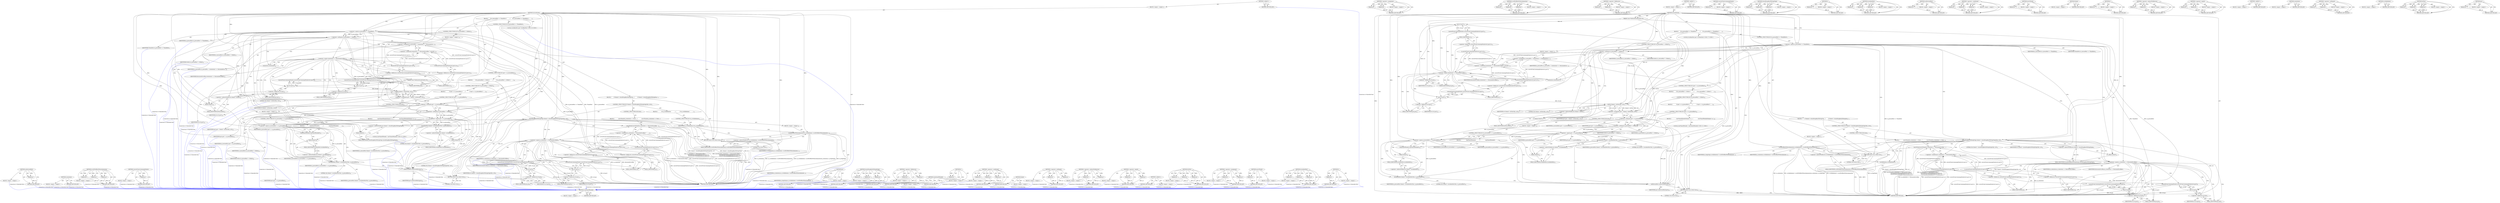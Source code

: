 digraph "y" {
vulnerable_238 [label=<(METHOD,stopTimerIfNeeded)>];
vulnerable_239 [label=<(BLOCK,&lt;empty&gt;,&lt;empty&gt;)>];
vulnerable_240 [label=<(METHOD_RETURN,ANY)>];
vulnerable_218 [label=<(METHOD,&lt;operator&gt;.assignment)>];
vulnerable_219 [label=<(PARAM,p1)>];
vulnerable_220 [label=<(PARAM,p2)>];
vulnerable_221 [label=<(BLOCK,&lt;empty&gt;,&lt;empty&gt;)>];
vulnerable_222 [label=<(METHOD_RETURN,ANY)>];
vulnerable_173 [label=<(METHOD,scrollToOffsetWithoutAnimation)>];
vulnerable_174 [label=<(PARAM,p1)>];
vulnerable_175 [label=<(PARAM,p2)>];
vulnerable_176 [label=<(PARAM,p3)>];
vulnerable_177 [label=<(BLOCK,&lt;empty&gt;,&lt;empty&gt;)>];
vulnerable_178 [label=<(METHOD_RETURN,ANY)>];
vulnerable_196 [label=<(METHOD,&lt;operator&gt;.fieldAccess)>];
vulnerable_197 [label=<(PARAM,p1)>];
vulnerable_198 [label=<(PARAM,p2)>];
vulnerable_199 [label=<(BLOCK,&lt;empty&gt;,&lt;empty&gt;)>];
vulnerable_200 [label=<(METHOD_RETURN,ANY)>];
vulnerable_6 [label=<(METHOD,&lt;global&gt;)<SUB>1</SUB>>];
vulnerable_7 [label=<(BLOCK,&lt;empty&gt;,&lt;empty&gt;)<SUB>1</SUB>>];
vulnerable_8 [label=<(METHOD,mouseMoved)<SUB>1</SUB>>];
vulnerable_9 [label=<(PARAM,const PlatformMouseEvent&amp; evt)<SUB>1</SUB>>];
vulnerable_10 [label=<(BLOCK,{
     if (m_pressedPart == ThumbPart) {
      ...,{
     if (m_pressedPart == ThumbPart) {
      ...)<SUB>2</SUB>>];
vulnerable_11 [label=<(CONTROL_STRUCTURE,IF,if (m_pressedPart == ThumbPart))<SUB>3</SUB>>];
vulnerable_12 [label=<(&lt;operator&gt;.equals,m_pressedPart == ThumbPart)<SUB>3</SUB>>];
vulnerable_13 [label=<(IDENTIFIER,m_pressedPart,m_pressedPart == ThumbPart)<SUB>3</SUB>>];
vulnerable_14 [label=<(IDENTIFIER,ThumbPart,m_pressedPart == ThumbPart)<SUB>3</SUB>>];
vulnerable_15 [label=<(BLOCK,{
        if (theme()-&gt;shouldSnapBackToDragOrig...,{
        if (theme()-&gt;shouldSnapBackToDragOrig...)<SUB>3</SUB>>];
vulnerable_16 [label=<(CONTROL_STRUCTURE,IF,if (theme()-&gt;shouldSnapBackToDragOrigin(this, evt)))<SUB>4</SUB>>];
vulnerable_17 [label=<(shouldSnapBackToDragOrigin,theme()-&gt;shouldSnapBackToDragOrigin(this, evt))<SUB>4</SUB>>];
vulnerable_18 [label=<(&lt;operator&gt;.indirectFieldAccess,theme()-&gt;shouldSnapBackToDragOrigin)<SUB>4</SUB>>];
vulnerable_19 [label=<(theme,theme())<SUB>4</SUB>>];
vulnerable_20 [label=<(FIELD_IDENTIFIER,shouldSnapBackToDragOrigin,shouldSnapBackToDragOrigin)<SUB>4</SUB>>];
vulnerable_21 [label=<(LITERAL,this,theme()-&gt;shouldSnapBackToDragOrigin(this, evt))<SUB>4</SUB>>];
vulnerable_22 [label=<(IDENTIFIER,evt,theme()-&gt;shouldSnapBackToDragOrigin(this, evt))<SUB>4</SUB>>];
vulnerable_23 [label=<(BLOCK,&lt;empty&gt;,&lt;empty&gt;)<SUB>5</SUB>>];
vulnerable_24 [label=<(scrollToOffsetWithoutAnimation,scrollableArea()-&gt;scrollToOffsetWithoutAnimatio...)<SUB>5</SUB>>];
vulnerable_25 [label=<(&lt;operator&gt;.indirectFieldAccess,scrollableArea()-&gt;scrollToOffsetWithoutAnimation)<SUB>5</SUB>>];
vulnerable_26 [label=<(scrollableArea,scrollableArea())<SUB>5</SUB>>];
vulnerable_27 [label=<(FIELD_IDENTIFIER,scrollToOffsetWithoutAnimation,scrollToOffsetWithoutAnimation)<SUB>5</SUB>>];
vulnerable_28 [label=<(IDENTIFIER,m_orientation,scrollableArea()-&gt;scrollToOffsetWithoutAnimatio...)<SUB>5</SUB>>];
vulnerable_29 [label=<(IDENTIFIER,m_dragOrigin,scrollableArea()-&gt;scrollToOffsetWithoutAnimatio...)<SUB>5</SUB>>];
vulnerable_30 [label=<(CONTROL_STRUCTURE,ELSE,else)<SUB>6</SUB>>];
vulnerable_31 [label=<(BLOCK,{
             moveThumb(m_orientation == Horiz...,{
             moveThumb(m_orientation == Horiz...)<SUB>6</SUB>>];
vulnerable_32 [label=<(moveThumb,moveThumb(m_orientation == HorizontalScrollbar ...)<SUB>7</SUB>>];
vulnerable_33 [label=<(&lt;operator&gt;.conditional,m_orientation == HorizontalScrollbar ? 
       ...)<SUB>7</SUB>>];
vulnerable_34 [label=<(&lt;operator&gt;.equals,m_orientation == HorizontalScrollbar)<SUB>7</SUB>>];
vulnerable_35 [label=<(IDENTIFIER,m_orientation,m_orientation == HorizontalScrollbar)<SUB>7</SUB>>];
vulnerable_36 [label=<(IDENTIFIER,HorizontalScrollbar,m_orientation == HorizontalScrollbar)<SUB>7</SUB>>];
vulnerable_37 [label=<(x,convertFromContainingWindow(evt.pos()).x())<SUB>8</SUB>>];
vulnerable_38 [label=<(&lt;operator&gt;.fieldAccess,convertFromContainingWindow(evt.pos()).x)<SUB>8</SUB>>];
vulnerable_39 [label=<(convertFromContainingWindow,convertFromContainingWindow(evt.pos()))<SUB>8</SUB>>];
vulnerable_40 [label=<(pos,evt.pos())<SUB>8</SUB>>];
vulnerable_41 [label=<(&lt;operator&gt;.fieldAccess,evt.pos)<SUB>8</SUB>>];
vulnerable_42 [label=<(IDENTIFIER,evt,evt.pos())<SUB>8</SUB>>];
vulnerable_43 [label=<(FIELD_IDENTIFIER,pos,pos)<SUB>8</SUB>>];
vulnerable_44 [label=<(FIELD_IDENTIFIER,x,x)<SUB>8</SUB>>];
vulnerable_45 [label=<(y,convertFromContainingWindow(evt.pos()).y())<SUB>9</SUB>>];
vulnerable_46 [label=<(&lt;operator&gt;.fieldAccess,convertFromContainingWindow(evt.pos()).y)<SUB>9</SUB>>];
vulnerable_47 [label=<(convertFromContainingWindow,convertFromContainingWindow(evt.pos()))<SUB>9</SUB>>];
vulnerable_48 [label=<(pos,evt.pos())<SUB>9</SUB>>];
vulnerable_49 [label=<(&lt;operator&gt;.fieldAccess,evt.pos)<SUB>9</SUB>>];
vulnerable_50 [label=<(IDENTIFIER,evt,evt.pos())<SUB>9</SUB>>];
vulnerable_51 [label=<(FIELD_IDENTIFIER,pos,pos)<SUB>9</SUB>>];
vulnerable_52 [label=<(FIELD_IDENTIFIER,y,y)<SUB>9</SUB>>];
vulnerable_53 [label=<(RETURN,return true;,return true;)<SUB>11</SUB>>];
vulnerable_54 [label=<(LITERAL,true,return true;)<SUB>11</SUB>>];
vulnerable_55 [label=<(CONTROL_STRUCTURE,IF,if (m_pressedPart != NoPart))<SUB>14</SUB>>];
vulnerable_56 [label=<(&lt;operator&gt;.notEquals,m_pressedPart != NoPart)<SUB>14</SUB>>];
vulnerable_57 [label=<(IDENTIFIER,m_pressedPart,m_pressedPart != NoPart)<SUB>14</SUB>>];
vulnerable_58 [label=<(IDENTIFIER,NoPart,m_pressedPart != NoPart)<SUB>14</SUB>>];
vulnerable_59 [label=<(BLOCK,&lt;empty&gt;,&lt;empty&gt;)<SUB>15</SUB>>];
vulnerable_60 [label=<(&lt;operator&gt;.assignment,m_pressedPos = (orientation() == HorizontalScro...)<SUB>15</SUB>>];
vulnerable_61 [label=<(IDENTIFIER,m_pressedPos,m_pressedPos = (orientation() == HorizontalScro...)<SUB>15</SUB>>];
vulnerable_62 [label=<(&lt;operator&gt;.conditional,orientation() == HorizontalScrollbar ? convertF...)<SUB>15</SUB>>];
vulnerable_63 [label=<(&lt;operator&gt;.equals,orientation() == HorizontalScrollbar)<SUB>15</SUB>>];
vulnerable_64 [label=<(orientation,orientation())<SUB>15</SUB>>];
vulnerable_65 [label=<(IDENTIFIER,HorizontalScrollbar,orientation() == HorizontalScrollbar)<SUB>15</SUB>>];
vulnerable_66 [label=<(x,convertFromContainingWindow(evt.pos()).x())<SUB>15</SUB>>];
vulnerable_67 [label=<(&lt;operator&gt;.fieldAccess,convertFromContainingWindow(evt.pos()).x)<SUB>15</SUB>>];
vulnerable_68 [label=<(convertFromContainingWindow,convertFromContainingWindow(evt.pos()))<SUB>15</SUB>>];
vulnerable_69 [label=<(pos,evt.pos())<SUB>15</SUB>>];
vulnerable_70 [label=<(&lt;operator&gt;.fieldAccess,evt.pos)<SUB>15</SUB>>];
vulnerable_71 [label=<(IDENTIFIER,evt,evt.pos())<SUB>15</SUB>>];
vulnerable_72 [label=<(FIELD_IDENTIFIER,pos,pos)<SUB>15</SUB>>];
vulnerable_73 [label=<(FIELD_IDENTIFIER,x,x)<SUB>15</SUB>>];
vulnerable_74 [label=<(y,convertFromContainingWindow(evt.pos()).y())<SUB>15</SUB>>];
vulnerable_75 [label=<(&lt;operator&gt;.fieldAccess,convertFromContainingWindow(evt.pos()).y)<SUB>15</SUB>>];
vulnerable_76 [label=<(convertFromContainingWindow,convertFromContainingWindow(evt.pos()))<SUB>15</SUB>>];
vulnerable_77 [label=<(pos,evt.pos())<SUB>15</SUB>>];
vulnerable_78 [label=<(&lt;operator&gt;.fieldAccess,evt.pos)<SUB>15</SUB>>];
vulnerable_79 [label=<(IDENTIFIER,evt,evt.pos())<SUB>15</SUB>>];
vulnerable_80 [label=<(FIELD_IDENTIFIER,pos,pos)<SUB>15</SUB>>];
vulnerable_81 [label=<(FIELD_IDENTIFIER,y,y)<SUB>15</SUB>>];
vulnerable_82 [label="<(LOCAL,ScrollbarPart part: ScrollbarPart)<SUB>17</SUB>>"];
vulnerable_83 [label=<(&lt;operator&gt;.assignment,part = theme()-&gt;hitTest(this, evt))<SUB>17</SUB>>];
vulnerable_84 [label=<(IDENTIFIER,part,part = theme()-&gt;hitTest(this, evt))<SUB>17</SUB>>];
vulnerable_85 [label=<(hitTest,theme()-&gt;hitTest(this, evt))<SUB>17</SUB>>];
vulnerable_86 [label=<(&lt;operator&gt;.indirectFieldAccess,theme()-&gt;hitTest)<SUB>17</SUB>>];
vulnerable_87 [label=<(theme,theme())<SUB>17</SUB>>];
vulnerable_88 [label=<(FIELD_IDENTIFIER,hitTest,hitTest)<SUB>17</SUB>>];
vulnerable_89 [label=<(LITERAL,this,theme()-&gt;hitTest(this, evt))<SUB>17</SUB>>];
vulnerable_90 [label=<(IDENTIFIER,evt,theme()-&gt;hitTest(this, evt))<SUB>17</SUB>>];
vulnerable_91 [label=<(CONTROL_STRUCTURE,IF,if (part != m_hoveredPart))<SUB>18</SUB>>];
vulnerable_92 [label=<(&lt;operator&gt;.notEquals,part != m_hoveredPart)<SUB>18</SUB>>];
vulnerable_93 [label=<(IDENTIFIER,part,part != m_hoveredPart)<SUB>18</SUB>>];
vulnerable_94 [label=<(IDENTIFIER,m_hoveredPart,part != m_hoveredPart)<SUB>18</SUB>>];
vulnerable_95 [label=<(BLOCK,{
        if (m_pressedPart != NoPart) {
      ...,{
        if (m_pressedPart != NoPart) {
      ...)<SUB>18</SUB>>];
vulnerable_96 [label=<(CONTROL_STRUCTURE,IF,if (m_pressedPart != NoPart))<SUB>19</SUB>>];
vulnerable_97 [label=<(&lt;operator&gt;.notEquals,m_pressedPart != NoPart)<SUB>19</SUB>>];
vulnerable_98 [label=<(IDENTIFIER,m_pressedPart,m_pressedPart != NoPart)<SUB>19</SUB>>];
vulnerable_99 [label=<(IDENTIFIER,NoPart,m_pressedPart != NoPart)<SUB>19</SUB>>];
vulnerable_100 [label=<(BLOCK,{
            if (part == m_pressedPart) {
    ...,{
            if (part == m_pressedPart) {
    ...)<SUB>19</SUB>>];
vulnerable_101 [label=<(CONTROL_STRUCTURE,IF,if (part == m_pressedPart))<SUB>20</SUB>>];
vulnerable_102 [label=<(&lt;operator&gt;.equals,part == m_pressedPart)<SUB>20</SUB>>];
vulnerable_103 [label=<(IDENTIFIER,part,part == m_pressedPart)<SUB>20</SUB>>];
vulnerable_104 [label=<(IDENTIFIER,m_pressedPart,part == m_pressedPart)<SUB>20</SUB>>];
vulnerable_105 [label=<(BLOCK,{
                startTimerIfNeeded(theme()-&gt;a...,{
                startTimerIfNeeded(theme()-&gt;a...)<SUB>20</SUB>>];
vulnerable_106 [label="<(LOCAL,startTimerIfNeeded : startTimerIfNeeded)<SUB>21</SUB>>"];
vulnerable_107 [label=<(invalidatePart,theme()-&gt;invalidatePart(this, m_pressedPart))<SUB>22</SUB>>];
vulnerable_108 [label=<(&lt;operator&gt;.indirectFieldAccess,theme()-&gt;invalidatePart)<SUB>22</SUB>>];
vulnerable_109 [label=<(theme,theme())<SUB>22</SUB>>];
vulnerable_110 [label=<(FIELD_IDENTIFIER,invalidatePart,invalidatePart)<SUB>22</SUB>>];
vulnerable_111 [label=<(LITERAL,this,theme()-&gt;invalidatePart(this, m_pressedPart))<SUB>22</SUB>>];
vulnerable_112 [label=<(IDENTIFIER,m_pressedPart,theme()-&gt;invalidatePart(this, m_pressedPart))<SUB>22</SUB>>];
vulnerable_113 [label=<(CONTROL_STRUCTURE,ELSE,else)<SUB>23</SUB>>];
vulnerable_114 [label=<(BLOCK,&lt;empty&gt;,&lt;empty&gt;)<SUB>23</SUB>>];
vulnerable_115 [label=<(CONTROL_STRUCTURE,IF,if (m_hoveredPart == m_pressedPart))<SUB>23</SUB>>];
vulnerable_116 [label=<(&lt;operator&gt;.equals,m_hoveredPart == m_pressedPart)<SUB>23</SUB>>];
vulnerable_117 [label=<(IDENTIFIER,m_hoveredPart,m_hoveredPart == m_pressedPart)<SUB>23</SUB>>];
vulnerable_118 [label=<(IDENTIFIER,m_pressedPart,m_hoveredPart == m_pressedPart)<SUB>23</SUB>>];
vulnerable_119 [label=<(BLOCK,{
                stopTimerIfNeeded();
        ...,{
                stopTimerIfNeeded();
        ...)<SUB>23</SUB>>];
vulnerable_120 [label=<(stopTimerIfNeeded,stopTimerIfNeeded())<SUB>24</SUB>>];
vulnerable_121 [label=<(invalidatePart,theme()-&gt;invalidatePart(this, m_pressedPart))<SUB>25</SUB>>];
vulnerable_122 [label=<(&lt;operator&gt;.indirectFieldAccess,theme()-&gt;invalidatePart)<SUB>25</SUB>>];
vulnerable_123 [label=<(theme,theme())<SUB>25</SUB>>];
vulnerable_124 [label=<(FIELD_IDENTIFIER,invalidatePart,invalidatePart)<SUB>25</SUB>>];
vulnerable_125 [label=<(LITERAL,this,theme()-&gt;invalidatePart(this, m_pressedPart))<SUB>25</SUB>>];
vulnerable_126 [label=<(IDENTIFIER,m_pressedPart,theme()-&gt;invalidatePart(this, m_pressedPart))<SUB>25</SUB>>];
vulnerable_127 [label=<(setHoveredPart,setHoveredPart(part))<SUB>29</SUB>>];
vulnerable_128 [label=<(IDENTIFIER,part,setHoveredPart(part))<SUB>29</SUB>>];
vulnerable_129 [label=<(RETURN,return true;,return true;)<SUB>32</SUB>>];
vulnerable_130 [label=<(LITERAL,true,return true;)<SUB>32</SUB>>];
vulnerable_131 [label=<(METHOD_RETURN,bool)<SUB>1</SUB>>];
vulnerable_133 [label=<(METHOD_RETURN,ANY)<SUB>1</SUB>>];
vulnerable_201 [label=<(METHOD,convertFromContainingWindow)>];
vulnerable_202 [label=<(PARAM,p1)>];
vulnerable_203 [label=<(BLOCK,&lt;empty&gt;,&lt;empty&gt;)>];
vulnerable_204 [label=<(METHOD_RETURN,ANY)>];
vulnerable_159 [label=<(METHOD,shouldSnapBackToDragOrigin)>];
vulnerable_160 [label=<(PARAM,p1)>];
vulnerable_161 [label=<(PARAM,p2)>];
vulnerable_162 [label=<(PARAM,p3)>];
vulnerable_163 [label=<(BLOCK,&lt;empty&gt;,&lt;empty&gt;)>];
vulnerable_164 [label=<(METHOD_RETURN,ANY)>];
vulnerable_192 [label=<(METHOD,x)>];
vulnerable_193 [label=<(PARAM,p1)>];
vulnerable_194 [label=<(BLOCK,&lt;empty&gt;,&lt;empty&gt;)>];
vulnerable_195 [label=<(METHOD_RETURN,ANY)>];
vulnerable_232 [label=<(METHOD,invalidatePart)>];
vulnerable_233 [label=<(PARAM,p1)>];
vulnerable_234 [label=<(PARAM,p2)>];
vulnerable_235 [label=<(PARAM,p3)>];
vulnerable_236 [label=<(BLOCK,&lt;empty&gt;,&lt;empty&gt;)>];
vulnerable_237 [label=<(METHOD_RETURN,ANY)>];
vulnerable_241 [label=<(METHOD,setHoveredPart)>];
vulnerable_242 [label=<(PARAM,p1)>];
vulnerable_243 [label=<(BLOCK,&lt;empty&gt;,&lt;empty&gt;)>];
vulnerable_244 [label=<(METHOD_RETURN,ANY)>];
vulnerable_186 [label=<(METHOD,&lt;operator&gt;.conditional)>];
vulnerable_187 [label=<(PARAM,p1)>];
vulnerable_188 [label=<(PARAM,p2)>];
vulnerable_189 [label=<(PARAM,p3)>];
vulnerable_190 [label=<(BLOCK,&lt;empty&gt;,&lt;empty&gt;)>];
vulnerable_191 [label=<(METHOD_RETURN,ANY)>];
vulnerable_182 [label=<(METHOD,moveThumb)>];
vulnerable_183 [label=<(PARAM,p1)>];
vulnerable_184 [label=<(BLOCK,&lt;empty&gt;,&lt;empty&gt;)>];
vulnerable_185 [label=<(METHOD_RETURN,ANY)>];
vulnerable_170 [label=<(METHOD,theme)>];
vulnerable_171 [label=<(BLOCK,&lt;empty&gt;,&lt;empty&gt;)>];
vulnerable_172 [label=<(METHOD_RETURN,ANY)>];
vulnerable_209 [label=<(METHOD,y)>];
vulnerable_210 [label=<(PARAM,p1)>];
vulnerable_211 [label=<(BLOCK,&lt;empty&gt;,&lt;empty&gt;)>];
vulnerable_212 [label=<(METHOD_RETURN,ANY)>];
vulnerable_165 [label=<(METHOD,&lt;operator&gt;.indirectFieldAccess)>];
vulnerable_166 [label=<(PARAM,p1)>];
vulnerable_167 [label=<(PARAM,p2)>];
vulnerable_168 [label=<(BLOCK,&lt;empty&gt;,&lt;empty&gt;)>];
vulnerable_169 [label=<(METHOD_RETURN,ANY)>];
vulnerable_154 [label=<(METHOD,&lt;operator&gt;.equals)>];
vulnerable_155 [label=<(PARAM,p1)>];
vulnerable_156 [label=<(PARAM,p2)>];
vulnerable_157 [label=<(BLOCK,&lt;empty&gt;,&lt;empty&gt;)>];
vulnerable_158 [label=<(METHOD_RETURN,ANY)>];
vulnerable_148 [label=<(METHOD,&lt;global&gt;)<SUB>1</SUB>>];
vulnerable_149 [label=<(BLOCK,&lt;empty&gt;,&lt;empty&gt;)>];
vulnerable_150 [label=<(METHOD_RETURN,ANY)>];
vulnerable_223 [label=<(METHOD,orientation)>];
vulnerable_224 [label=<(BLOCK,&lt;empty&gt;,&lt;empty&gt;)>];
vulnerable_225 [label=<(METHOD_RETURN,ANY)>];
vulnerable_213 [label=<(METHOD,&lt;operator&gt;.notEquals)>];
vulnerable_214 [label=<(PARAM,p1)>];
vulnerable_215 [label=<(PARAM,p2)>];
vulnerable_216 [label=<(BLOCK,&lt;empty&gt;,&lt;empty&gt;)>];
vulnerable_217 [label=<(METHOD_RETURN,ANY)>];
vulnerable_179 [label=<(METHOD,scrollableArea)>];
vulnerable_180 [label=<(BLOCK,&lt;empty&gt;,&lt;empty&gt;)>];
vulnerable_181 [label=<(METHOD_RETURN,ANY)>];
vulnerable_226 [label=<(METHOD,hitTest)>];
vulnerable_227 [label=<(PARAM,p1)>];
vulnerable_228 [label=<(PARAM,p2)>];
vulnerable_229 [label=<(PARAM,p3)>];
vulnerable_230 [label=<(BLOCK,&lt;empty&gt;,&lt;empty&gt;)>];
vulnerable_231 [label=<(METHOD_RETURN,ANY)>];
vulnerable_205 [label=<(METHOD,pos)>];
vulnerable_206 [label=<(PARAM,p1)>];
vulnerable_207 [label=<(BLOCK,&lt;empty&gt;,&lt;empty&gt;)>];
vulnerable_208 [label=<(METHOD_RETURN,ANY)>];
fixed_241 [label=<(METHOD,setHoveredPart)>];
fixed_242 [label=<(PARAM,p1)>];
fixed_243 [label=<(BLOCK,&lt;empty&gt;,&lt;empty&gt;)>];
fixed_244 [label=<(METHOD_RETURN,ANY)>];
fixed_223 [label=<(METHOD,orientation)>];
fixed_224 [label=<(BLOCK,&lt;empty&gt;,&lt;empty&gt;)>];
fixed_225 [label=<(METHOD_RETURN,ANY)>];
fixed_176 [label=<(METHOD,scrollToOffsetWithoutAnimation)>];
fixed_177 [label=<(PARAM,p1)>];
fixed_178 [label=<(PARAM,p2)>];
fixed_179 [label=<(PARAM,p3)>];
fixed_180 [label=<(BLOCK,&lt;empty&gt;,&lt;empty&gt;)>];
fixed_181 [label=<(METHOD_RETURN,ANY)>];
fixed_201 [label=<(METHOD,convertFromContainingWindow)>];
fixed_202 [label=<(PARAM,p1)>];
fixed_203 [label=<(BLOCK,&lt;empty&gt;,&lt;empty&gt;)>];
fixed_204 [label=<(METHOD_RETURN,ANY)>];
fixed_6 [label=<(METHOD,&lt;global&gt;)<SUB>1</SUB>>];
fixed_7 [label=<(BLOCK,&lt;empty&gt;,&lt;empty&gt;)<SUB>1</SUB>>];
fixed_8 [label=<(METHOD,mouseMoved)<SUB>1</SUB>>];
fixed_9 [label=<(PARAM,const PlatformMouseEvent&amp; evt)<SUB>1</SUB>>];
fixed_10 [label=<(BLOCK,{
     if (m_pressedPart == ThumbPart) {
      ...,{
     if (m_pressedPart == ThumbPart) {
      ...)<SUB>2</SUB>>];
fixed_11 [label=<(CONTROL_STRUCTURE,IF,if (m_pressedPart == ThumbPart))<SUB>3</SUB>>];
fixed_12 [label=<(&lt;operator&gt;.equals,m_pressedPart == ThumbPart)<SUB>3</SUB>>];
fixed_13 [label=<(IDENTIFIER,m_pressedPart,m_pressedPart == ThumbPart)<SUB>3</SUB>>];
fixed_14 [label=<(IDENTIFIER,ThumbPart,m_pressedPart == ThumbPart)<SUB>3</SUB>>];
fixed_15 [label=<(BLOCK,{
        if (theme()-&gt;shouldSnapBackToDragOrig...,{
        if (theme()-&gt;shouldSnapBackToDragOrig...)<SUB>3</SUB>>];
fixed_16 [label=<(CONTROL_STRUCTURE,IF,if (theme()-&gt;shouldSnapBackToDragOrigin(this, evt)))<SUB>4</SUB>>];
fixed_17 [label=<(shouldSnapBackToDragOrigin,theme()-&gt;shouldSnapBackToDragOrigin(this, evt))<SUB>4</SUB>>];
fixed_18 [label=<(&lt;operator&gt;.indirectFieldAccess,theme()-&gt;shouldSnapBackToDragOrigin)<SUB>4</SUB>>];
fixed_19 [label=<(theme,theme())<SUB>4</SUB>>];
fixed_20 [label=<(FIELD_IDENTIFIER,shouldSnapBackToDragOrigin,shouldSnapBackToDragOrigin)<SUB>4</SUB>>];
fixed_21 [label=<(LITERAL,this,theme()-&gt;shouldSnapBackToDragOrigin(this, evt))<SUB>4</SUB>>];
fixed_22 [label=<(IDENTIFIER,evt,theme()-&gt;shouldSnapBackToDragOrigin(this, evt))<SUB>4</SUB>>];
fixed_23 [label=<(BLOCK,{
            if (m_scrollableArea)
           ...,{
            if (m_scrollableArea)
           ...)<SUB>4</SUB>>];
fixed_24 [label=<(CONTROL_STRUCTURE,IF,if (m_scrollableArea))<SUB>5</SUB>>];
fixed_25 [label=<(IDENTIFIER,m_scrollableArea,if (m_scrollableArea))<SUB>5</SUB>>];
fixed_26 [label=<(BLOCK,&lt;empty&gt;,&lt;empty&gt;)<SUB>6</SUB>>];
fixed_27 [label=<(scrollToOffsetWithoutAnimation,m_scrollableArea-&gt;scrollToOffsetWithoutAnimatio...)<SUB>6</SUB>>];
fixed_28 [label=<(&lt;operator&gt;.indirectFieldAccess,m_scrollableArea-&gt;scrollToOffsetWithoutAnimation)<SUB>6</SUB>>];
fixed_29 [label=<(IDENTIFIER,m_scrollableArea,m_scrollableArea-&gt;scrollToOffsetWithoutAnimatio...)<SUB>6</SUB>>];
fixed_30 [label=<(FIELD_IDENTIFIER,scrollToOffsetWithoutAnimation,scrollToOffsetWithoutAnimation)<SUB>6</SUB>>];
fixed_31 [label=<(IDENTIFIER,m_orientation,m_scrollableArea-&gt;scrollToOffsetWithoutAnimatio...)<SUB>6</SUB>>];
fixed_32 [label=<(IDENTIFIER,m_dragOrigin,m_scrollableArea-&gt;scrollToOffsetWithoutAnimatio...)<SUB>6</SUB>>];
fixed_33 [label=<(CONTROL_STRUCTURE,ELSE,else)<SUB>7</SUB>>];
fixed_34 [label=<(BLOCK,{
             moveThumb(m_orientation == Horiz...,{
             moveThumb(m_orientation == Horiz...)<SUB>7</SUB>>];
fixed_35 [label=<(moveThumb,moveThumb(m_orientation == HorizontalScrollbar ...)<SUB>8</SUB>>];
fixed_36 [label=<(&lt;operator&gt;.conditional,m_orientation == HorizontalScrollbar ? 
       ...)<SUB>8</SUB>>];
fixed_37 [label=<(&lt;operator&gt;.equals,m_orientation == HorizontalScrollbar)<SUB>8</SUB>>];
fixed_38 [label=<(IDENTIFIER,m_orientation,m_orientation == HorizontalScrollbar)<SUB>8</SUB>>];
fixed_39 [label=<(IDENTIFIER,HorizontalScrollbar,m_orientation == HorizontalScrollbar)<SUB>8</SUB>>];
fixed_40 [label=<(x,convertFromContainingWindow(evt.pos()).x())<SUB>9</SUB>>];
fixed_41 [label=<(&lt;operator&gt;.fieldAccess,convertFromContainingWindow(evt.pos()).x)<SUB>9</SUB>>];
fixed_42 [label=<(convertFromContainingWindow,convertFromContainingWindow(evt.pos()))<SUB>9</SUB>>];
fixed_43 [label=<(pos,evt.pos())<SUB>9</SUB>>];
fixed_44 [label=<(&lt;operator&gt;.fieldAccess,evt.pos)<SUB>9</SUB>>];
fixed_45 [label=<(IDENTIFIER,evt,evt.pos())<SUB>9</SUB>>];
fixed_46 [label=<(FIELD_IDENTIFIER,pos,pos)<SUB>9</SUB>>];
fixed_47 [label=<(FIELD_IDENTIFIER,x,x)<SUB>9</SUB>>];
fixed_48 [label=<(y,convertFromContainingWindow(evt.pos()).y())<SUB>10</SUB>>];
fixed_49 [label=<(&lt;operator&gt;.fieldAccess,convertFromContainingWindow(evt.pos()).y)<SUB>10</SUB>>];
fixed_50 [label=<(convertFromContainingWindow,convertFromContainingWindow(evt.pos()))<SUB>10</SUB>>];
fixed_51 [label=<(pos,evt.pos())<SUB>10</SUB>>];
fixed_52 [label=<(&lt;operator&gt;.fieldAccess,evt.pos)<SUB>10</SUB>>];
fixed_53 [label=<(IDENTIFIER,evt,evt.pos())<SUB>10</SUB>>];
fixed_54 [label=<(FIELD_IDENTIFIER,pos,pos)<SUB>10</SUB>>];
fixed_55 [label=<(FIELD_IDENTIFIER,y,y)<SUB>10</SUB>>];
fixed_56 [label=<(RETURN,return true;,return true;)<SUB>12</SUB>>];
fixed_57 [label=<(LITERAL,true,return true;)<SUB>12</SUB>>];
fixed_58 [label=<(CONTROL_STRUCTURE,IF,if (m_pressedPart != NoPart))<SUB>15</SUB>>];
fixed_59 [label=<(&lt;operator&gt;.notEquals,m_pressedPart != NoPart)<SUB>15</SUB>>];
fixed_60 [label=<(IDENTIFIER,m_pressedPart,m_pressedPart != NoPart)<SUB>15</SUB>>];
fixed_61 [label=<(IDENTIFIER,NoPart,m_pressedPart != NoPart)<SUB>15</SUB>>];
fixed_62 [label=<(BLOCK,&lt;empty&gt;,&lt;empty&gt;)<SUB>16</SUB>>];
fixed_63 [label=<(&lt;operator&gt;.assignment,m_pressedPos = (orientation() == HorizontalScro...)<SUB>16</SUB>>];
fixed_64 [label=<(IDENTIFIER,m_pressedPos,m_pressedPos = (orientation() == HorizontalScro...)<SUB>16</SUB>>];
fixed_65 [label=<(&lt;operator&gt;.conditional,orientation() == HorizontalScrollbar ? convertF...)<SUB>16</SUB>>];
fixed_66 [label=<(&lt;operator&gt;.equals,orientation() == HorizontalScrollbar)<SUB>16</SUB>>];
fixed_67 [label=<(orientation,orientation())<SUB>16</SUB>>];
fixed_68 [label=<(IDENTIFIER,HorizontalScrollbar,orientation() == HorizontalScrollbar)<SUB>16</SUB>>];
fixed_69 [label=<(x,convertFromContainingWindow(evt.pos()).x())<SUB>16</SUB>>];
fixed_70 [label=<(&lt;operator&gt;.fieldAccess,convertFromContainingWindow(evt.pos()).x)<SUB>16</SUB>>];
fixed_71 [label=<(convertFromContainingWindow,convertFromContainingWindow(evt.pos()))<SUB>16</SUB>>];
fixed_72 [label=<(pos,evt.pos())<SUB>16</SUB>>];
fixed_73 [label=<(&lt;operator&gt;.fieldAccess,evt.pos)<SUB>16</SUB>>];
fixed_74 [label=<(IDENTIFIER,evt,evt.pos())<SUB>16</SUB>>];
fixed_75 [label=<(FIELD_IDENTIFIER,pos,pos)<SUB>16</SUB>>];
fixed_76 [label=<(FIELD_IDENTIFIER,x,x)<SUB>16</SUB>>];
fixed_77 [label=<(y,convertFromContainingWindow(evt.pos()).y())<SUB>16</SUB>>];
fixed_78 [label=<(&lt;operator&gt;.fieldAccess,convertFromContainingWindow(evt.pos()).y)<SUB>16</SUB>>];
fixed_79 [label=<(convertFromContainingWindow,convertFromContainingWindow(evt.pos()))<SUB>16</SUB>>];
fixed_80 [label=<(pos,evt.pos())<SUB>16</SUB>>];
fixed_81 [label=<(&lt;operator&gt;.fieldAccess,evt.pos)<SUB>16</SUB>>];
fixed_82 [label=<(IDENTIFIER,evt,evt.pos())<SUB>16</SUB>>];
fixed_83 [label=<(FIELD_IDENTIFIER,pos,pos)<SUB>16</SUB>>];
fixed_84 [label=<(FIELD_IDENTIFIER,y,y)<SUB>16</SUB>>];
fixed_85 [label="<(LOCAL,ScrollbarPart part: ScrollbarPart)<SUB>18</SUB>>"];
fixed_86 [label=<(&lt;operator&gt;.assignment,part = theme()-&gt;hitTest(this, evt))<SUB>18</SUB>>];
fixed_87 [label=<(IDENTIFIER,part,part = theme()-&gt;hitTest(this, evt))<SUB>18</SUB>>];
fixed_88 [label=<(hitTest,theme()-&gt;hitTest(this, evt))<SUB>18</SUB>>];
fixed_89 [label=<(&lt;operator&gt;.indirectFieldAccess,theme()-&gt;hitTest)<SUB>18</SUB>>];
fixed_90 [label=<(theme,theme())<SUB>18</SUB>>];
fixed_91 [label=<(FIELD_IDENTIFIER,hitTest,hitTest)<SUB>18</SUB>>];
fixed_92 [label=<(LITERAL,this,theme()-&gt;hitTest(this, evt))<SUB>18</SUB>>];
fixed_93 [label=<(IDENTIFIER,evt,theme()-&gt;hitTest(this, evt))<SUB>18</SUB>>];
fixed_94 [label=<(CONTROL_STRUCTURE,IF,if (part != m_hoveredPart))<SUB>19</SUB>>];
fixed_95 [label=<(&lt;operator&gt;.notEquals,part != m_hoveredPart)<SUB>19</SUB>>];
fixed_96 [label=<(IDENTIFIER,part,part != m_hoveredPart)<SUB>19</SUB>>];
fixed_97 [label=<(IDENTIFIER,m_hoveredPart,part != m_hoveredPart)<SUB>19</SUB>>];
fixed_98 [label=<(BLOCK,{
        if (m_pressedPart != NoPart) {
      ...,{
        if (m_pressedPart != NoPart) {
      ...)<SUB>19</SUB>>];
fixed_99 [label=<(CONTROL_STRUCTURE,IF,if (m_pressedPart != NoPart))<SUB>20</SUB>>];
fixed_100 [label=<(&lt;operator&gt;.notEquals,m_pressedPart != NoPart)<SUB>20</SUB>>];
fixed_101 [label=<(IDENTIFIER,m_pressedPart,m_pressedPart != NoPart)<SUB>20</SUB>>];
fixed_102 [label=<(IDENTIFIER,NoPart,m_pressedPart != NoPart)<SUB>20</SUB>>];
fixed_103 [label=<(BLOCK,{
            if (part == m_pressedPart) {
    ...,{
            if (part == m_pressedPart) {
    ...)<SUB>20</SUB>>];
fixed_104 [label=<(CONTROL_STRUCTURE,IF,if (part == m_pressedPart))<SUB>21</SUB>>];
fixed_105 [label=<(&lt;operator&gt;.equals,part == m_pressedPart)<SUB>21</SUB>>];
fixed_106 [label=<(IDENTIFIER,part,part == m_pressedPart)<SUB>21</SUB>>];
fixed_107 [label=<(IDENTIFIER,m_pressedPart,part == m_pressedPart)<SUB>21</SUB>>];
fixed_108 [label=<(BLOCK,{
                startTimerIfNeeded(theme()-&gt;a...,{
                startTimerIfNeeded(theme()-&gt;a...)<SUB>21</SUB>>];
fixed_109 [label="<(LOCAL,startTimerIfNeeded : startTimerIfNeeded)<SUB>22</SUB>>"];
fixed_110 [label=<(invalidatePart,theme()-&gt;invalidatePart(this, m_pressedPart))<SUB>23</SUB>>];
fixed_111 [label=<(&lt;operator&gt;.indirectFieldAccess,theme()-&gt;invalidatePart)<SUB>23</SUB>>];
fixed_112 [label=<(theme,theme())<SUB>23</SUB>>];
fixed_113 [label=<(FIELD_IDENTIFIER,invalidatePart,invalidatePart)<SUB>23</SUB>>];
fixed_114 [label=<(LITERAL,this,theme()-&gt;invalidatePart(this, m_pressedPart))<SUB>23</SUB>>];
fixed_115 [label=<(IDENTIFIER,m_pressedPart,theme()-&gt;invalidatePart(this, m_pressedPart))<SUB>23</SUB>>];
fixed_116 [label=<(CONTROL_STRUCTURE,ELSE,else)<SUB>24</SUB>>];
fixed_117 [label=<(BLOCK,&lt;empty&gt;,&lt;empty&gt;)<SUB>24</SUB>>];
fixed_118 [label=<(CONTROL_STRUCTURE,IF,if (m_hoveredPart == m_pressedPart))<SUB>24</SUB>>];
fixed_119 [label=<(&lt;operator&gt;.equals,m_hoveredPart == m_pressedPart)<SUB>24</SUB>>];
fixed_120 [label=<(IDENTIFIER,m_hoveredPart,m_hoveredPart == m_pressedPart)<SUB>24</SUB>>];
fixed_121 [label=<(IDENTIFIER,m_pressedPart,m_hoveredPart == m_pressedPart)<SUB>24</SUB>>];
fixed_122 [label=<(BLOCK,{
                stopTimerIfNeeded();
        ...,{
                stopTimerIfNeeded();
        ...)<SUB>24</SUB>>];
fixed_123 [label=<(stopTimerIfNeeded,stopTimerIfNeeded())<SUB>25</SUB>>];
fixed_124 [label=<(invalidatePart,theme()-&gt;invalidatePart(this, m_pressedPart))<SUB>26</SUB>>];
fixed_125 [label=<(&lt;operator&gt;.indirectFieldAccess,theme()-&gt;invalidatePart)<SUB>26</SUB>>];
fixed_126 [label=<(theme,theme())<SUB>26</SUB>>];
fixed_127 [label=<(FIELD_IDENTIFIER,invalidatePart,invalidatePart)<SUB>26</SUB>>];
fixed_128 [label=<(LITERAL,this,theme()-&gt;invalidatePart(this, m_pressedPart))<SUB>26</SUB>>];
fixed_129 [label=<(IDENTIFIER,m_pressedPart,theme()-&gt;invalidatePart(this, m_pressedPart))<SUB>26</SUB>>];
fixed_130 [label=<(setHoveredPart,setHoveredPart(part))<SUB>30</SUB>>];
fixed_131 [label=<(IDENTIFIER,part,setHoveredPart(part))<SUB>30</SUB>>];
fixed_132 [label=<(RETURN,return true;,return true;)<SUB>33</SUB>>];
fixed_133 [label=<(LITERAL,true,return true;)<SUB>33</SUB>>];
fixed_134 [label=<(METHOD_RETURN,bool)<SUB>1</SUB>>];
fixed_136 [label=<(METHOD_RETURN,ANY)<SUB>1</SUB>>];
fixed_205 [label=<(METHOD,pos)>];
fixed_206 [label=<(PARAM,p1)>];
fixed_207 [label=<(BLOCK,&lt;empty&gt;,&lt;empty&gt;)>];
fixed_208 [label=<(METHOD_RETURN,ANY)>];
fixed_162 [label=<(METHOD,shouldSnapBackToDragOrigin)>];
fixed_163 [label=<(PARAM,p1)>];
fixed_164 [label=<(PARAM,p2)>];
fixed_165 [label=<(PARAM,p3)>];
fixed_166 [label=<(BLOCK,&lt;empty&gt;,&lt;empty&gt;)>];
fixed_167 [label=<(METHOD_RETURN,ANY)>];
fixed_196 [label=<(METHOD,&lt;operator&gt;.fieldAccess)>];
fixed_197 [label=<(PARAM,p1)>];
fixed_198 [label=<(PARAM,p2)>];
fixed_199 [label=<(BLOCK,&lt;empty&gt;,&lt;empty&gt;)>];
fixed_200 [label=<(METHOD_RETURN,ANY)>];
fixed_238 [label=<(METHOD,stopTimerIfNeeded)>];
fixed_239 [label=<(BLOCK,&lt;empty&gt;,&lt;empty&gt;)>];
fixed_240 [label=<(METHOD_RETURN,ANY)>];
fixed_192 [label=<(METHOD,x)>];
fixed_193 [label=<(PARAM,p1)>];
fixed_194 [label=<(BLOCK,&lt;empty&gt;,&lt;empty&gt;)>];
fixed_195 [label=<(METHOD_RETURN,ANY)>];
fixed_186 [label=<(METHOD,&lt;operator&gt;.conditional)>];
fixed_187 [label=<(PARAM,p1)>];
fixed_188 [label=<(PARAM,p2)>];
fixed_189 [label=<(PARAM,p3)>];
fixed_190 [label=<(BLOCK,&lt;empty&gt;,&lt;empty&gt;)>];
fixed_191 [label=<(METHOD_RETURN,ANY)>];
fixed_173 [label=<(METHOD,theme)>];
fixed_174 [label=<(BLOCK,&lt;empty&gt;,&lt;empty&gt;)>];
fixed_175 [label=<(METHOD_RETURN,ANY)>];
fixed_213 [label=<(METHOD,&lt;operator&gt;.notEquals)>];
fixed_214 [label=<(PARAM,p1)>];
fixed_215 [label=<(PARAM,p2)>];
fixed_216 [label=<(BLOCK,&lt;empty&gt;,&lt;empty&gt;)>];
fixed_217 [label=<(METHOD_RETURN,ANY)>];
fixed_168 [label=<(METHOD,&lt;operator&gt;.indirectFieldAccess)>];
fixed_169 [label=<(PARAM,p1)>];
fixed_170 [label=<(PARAM,p2)>];
fixed_171 [label=<(BLOCK,&lt;empty&gt;,&lt;empty&gt;)>];
fixed_172 [label=<(METHOD_RETURN,ANY)>];
fixed_157 [label=<(METHOD,&lt;operator&gt;.equals)>];
fixed_158 [label=<(PARAM,p1)>];
fixed_159 [label=<(PARAM,p2)>];
fixed_160 [label=<(BLOCK,&lt;empty&gt;,&lt;empty&gt;)>];
fixed_161 [label=<(METHOD_RETURN,ANY)>];
fixed_151 [label=<(METHOD,&lt;global&gt;)<SUB>1</SUB>>];
fixed_152 [label=<(BLOCK,&lt;empty&gt;,&lt;empty&gt;)>];
fixed_153 [label=<(METHOD_RETURN,ANY)>];
fixed_226 [label=<(METHOD,hitTest)>];
fixed_227 [label=<(PARAM,p1)>];
fixed_228 [label=<(PARAM,p2)>];
fixed_229 [label=<(PARAM,p3)>];
fixed_230 [label=<(BLOCK,&lt;empty&gt;,&lt;empty&gt;)>];
fixed_231 [label=<(METHOD_RETURN,ANY)>];
fixed_218 [label=<(METHOD,&lt;operator&gt;.assignment)>];
fixed_219 [label=<(PARAM,p1)>];
fixed_220 [label=<(PARAM,p2)>];
fixed_221 [label=<(BLOCK,&lt;empty&gt;,&lt;empty&gt;)>];
fixed_222 [label=<(METHOD_RETURN,ANY)>];
fixed_182 [label=<(METHOD,moveThumb)>];
fixed_183 [label=<(PARAM,p1)>];
fixed_184 [label=<(BLOCK,&lt;empty&gt;,&lt;empty&gt;)>];
fixed_185 [label=<(METHOD_RETURN,ANY)>];
fixed_232 [label=<(METHOD,invalidatePart)>];
fixed_233 [label=<(PARAM,p1)>];
fixed_234 [label=<(PARAM,p2)>];
fixed_235 [label=<(PARAM,p3)>];
fixed_236 [label=<(BLOCK,&lt;empty&gt;,&lt;empty&gt;)>];
fixed_237 [label=<(METHOD_RETURN,ANY)>];
fixed_209 [label=<(METHOD,y)>];
fixed_210 [label=<(PARAM,p1)>];
fixed_211 [label=<(BLOCK,&lt;empty&gt;,&lt;empty&gt;)>];
fixed_212 [label=<(METHOD_RETURN,ANY)>];
vulnerable_238 -> vulnerable_239  [key=0, label="AST: "];
vulnerable_238 -> vulnerable_240  [key=0, label="AST: "];
vulnerable_238 -> vulnerable_240  [key=1, label="CFG: "];
vulnerable_218 -> vulnerable_219  [key=0, label="AST: "];
vulnerable_218 -> vulnerable_219  [key=1, label="DDG: "];
vulnerable_218 -> vulnerable_221  [key=0, label="AST: "];
vulnerable_218 -> vulnerable_220  [key=0, label="AST: "];
vulnerable_218 -> vulnerable_220  [key=1, label="DDG: "];
vulnerable_218 -> vulnerable_222  [key=0, label="AST: "];
vulnerable_218 -> vulnerable_222  [key=1, label="CFG: "];
vulnerable_219 -> vulnerable_222  [key=0, label="DDG: p1"];
vulnerable_220 -> vulnerable_222  [key=0, label="DDG: p2"];
vulnerable_173 -> vulnerable_174  [key=0, label="AST: "];
vulnerable_173 -> vulnerable_174  [key=1, label="DDG: "];
vulnerable_173 -> vulnerable_177  [key=0, label="AST: "];
vulnerable_173 -> vulnerable_175  [key=0, label="AST: "];
vulnerable_173 -> vulnerable_175  [key=1, label="DDG: "];
vulnerable_173 -> vulnerable_178  [key=0, label="AST: "];
vulnerable_173 -> vulnerable_178  [key=1, label="CFG: "];
vulnerable_173 -> vulnerable_176  [key=0, label="AST: "];
vulnerable_173 -> vulnerable_176  [key=1, label="DDG: "];
vulnerable_174 -> vulnerable_178  [key=0, label="DDG: p1"];
vulnerable_175 -> vulnerable_178  [key=0, label="DDG: p2"];
vulnerable_176 -> vulnerable_178  [key=0, label="DDG: p3"];
vulnerable_196 -> vulnerable_197  [key=0, label="AST: "];
vulnerable_196 -> vulnerable_197  [key=1, label="DDG: "];
vulnerable_196 -> vulnerable_199  [key=0, label="AST: "];
vulnerable_196 -> vulnerable_198  [key=0, label="AST: "];
vulnerable_196 -> vulnerable_198  [key=1, label="DDG: "];
vulnerable_196 -> vulnerable_200  [key=0, label="AST: "];
vulnerable_196 -> vulnerable_200  [key=1, label="CFG: "];
vulnerable_197 -> vulnerable_200  [key=0, label="DDG: p1"];
vulnerable_198 -> vulnerable_200  [key=0, label="DDG: p2"];
vulnerable_6 -> vulnerable_7  [key=0, label="AST: "];
vulnerable_6 -> vulnerable_133  [key=0, label="AST: "];
vulnerable_6 -> vulnerable_133  [key=1, label="CFG: "];
vulnerable_7 -> vulnerable_8  [key=0, label="AST: "];
vulnerable_8 -> vulnerable_9  [key=0, label="AST: "];
vulnerable_8 -> vulnerable_9  [key=1, label="DDG: "];
vulnerable_8 -> vulnerable_10  [key=0, label="AST: "];
vulnerable_8 -> vulnerable_131  [key=0, label="AST: "];
vulnerable_8 -> vulnerable_12  [key=0, label="CFG: "];
vulnerable_8 -> vulnerable_12  [key=1, label="DDG: "];
vulnerable_8 -> vulnerable_129  [key=0, label="DDG: "];
vulnerable_8 -> vulnerable_130  [key=0, label="DDG: "];
vulnerable_8 -> vulnerable_53  [key=0, label="DDG: "];
vulnerable_8 -> vulnerable_56  [key=0, label="DDG: "];
vulnerable_8 -> vulnerable_85  [key=0, label="DDG: "];
vulnerable_8 -> vulnerable_92  [key=0, label="DDG: "];
vulnerable_8 -> vulnerable_54  [key=0, label="DDG: "];
vulnerable_8 -> vulnerable_127  [key=0, label="DDG: "];
vulnerable_8 -> vulnerable_17  [key=0, label="DDG: "];
vulnerable_8 -> vulnerable_97  [key=0, label="DDG: "];
vulnerable_8 -> vulnerable_24  [key=0, label="DDG: "];
vulnerable_8 -> vulnerable_63  [key=0, label="DDG: "];
vulnerable_8 -> vulnerable_102  [key=0, label="DDG: "];
vulnerable_8 -> vulnerable_107  [key=0, label="DDG: "];
vulnerable_8 -> vulnerable_34  [key=0, label="DDG: "];
vulnerable_8 -> vulnerable_116  [key=0, label="DDG: "];
vulnerable_8 -> vulnerable_120  [key=0, label="DDG: "];
vulnerable_8 -> vulnerable_121  [key=0, label="DDG: "];
vulnerable_9 -> vulnerable_85  [key=0, label="DDG: evt"];
vulnerable_9 -> vulnerable_17  [key=0, label="DDG: evt"];
vulnerable_9 -> vulnerable_69  [key=0, label="DDG: evt"];
vulnerable_9 -> vulnerable_77  [key=0, label="DDG: evt"];
vulnerable_10 -> vulnerable_11  [key=0, label="AST: "];
vulnerable_10 -> vulnerable_55  [key=0, label="AST: "];
vulnerable_10 -> vulnerable_82  [key=0, label="AST: "];
vulnerable_10 -> vulnerable_83  [key=0, label="AST: "];
vulnerable_10 -> vulnerable_91  [key=0, label="AST: "];
vulnerable_10 -> vulnerable_129  [key=0, label="AST: "];
vulnerable_11 -> vulnerable_12  [key=0, label="AST: "];
vulnerable_11 -> vulnerable_15  [key=0, label="AST: "];
vulnerable_12 -> vulnerable_13  [key=0, label="AST: "];
vulnerable_12 -> vulnerable_14  [key=0, label="AST: "];
vulnerable_12 -> vulnerable_19  [key=0, label="CFG: "];
vulnerable_12 -> vulnerable_19  [key=1, label="CDG: "];
vulnerable_12 -> vulnerable_56  [key=0, label="CFG: "];
vulnerable_12 -> vulnerable_56  [key=1, label="DDG: m_pressedPart"];
vulnerable_12 -> vulnerable_56  [key=2, label="CDG: "];
vulnerable_12 -> vulnerable_131  [key=0, label="DDG: m_pressedPart"];
vulnerable_12 -> vulnerable_131  [key=1, label="DDG: m_pressedPart == ThumbPart"];
vulnerable_12 -> vulnerable_131  [key=2, label="DDG: ThumbPart"];
vulnerable_12 -> vulnerable_17  [key=0, label="CDG: "];
vulnerable_12 -> vulnerable_20  [key=0, label="CDG: "];
vulnerable_12 -> vulnerable_85  [key=0, label="CDG: "];
vulnerable_12 -> vulnerable_92  [key=0, label="CDG: "];
vulnerable_12 -> vulnerable_18  [key=0, label="CDG: "];
vulnerable_12 -> vulnerable_87  [key=0, label="CDG: "];
vulnerable_12 -> vulnerable_129  [key=0, label="CDG: "];
vulnerable_12 -> vulnerable_88  [key=0, label="CDG: "];
vulnerable_12 -> vulnerable_86  [key=0, label="CDG: "];
vulnerable_12 -> vulnerable_83  [key=0, label="CDG: "];
vulnerable_12 -> vulnerable_53  [key=0, label="CDG: "];
vulnerable_15 -> vulnerable_16  [key=0, label="AST: "];
vulnerable_15 -> vulnerable_53  [key=0, label="AST: "];
vulnerable_16 -> vulnerable_17  [key=0, label="AST: "];
vulnerable_16 -> vulnerable_23  [key=0, label="AST: "];
vulnerable_16 -> vulnerable_30  [key=0, label="AST: "];
vulnerable_17 -> vulnerable_18  [key=0, label="AST: "];
vulnerable_17 -> vulnerable_21  [key=0, label="AST: "];
vulnerable_17 -> vulnerable_22  [key=0, label="AST: "];
vulnerable_17 -> vulnerable_26  [key=0, label="CFG: "];
vulnerable_17 -> vulnerable_26  [key=1, label="CDG: "];
vulnerable_17 -> vulnerable_34  [key=0, label="CFG: "];
vulnerable_17 -> vulnerable_34  [key=1, label="CDG: "];
vulnerable_17 -> vulnerable_131  [key=0, label="DDG: theme()-&gt;shouldSnapBackToDragOrigin"];
vulnerable_17 -> vulnerable_131  [key=1, label="DDG: evt"];
vulnerable_17 -> vulnerable_131  [key=2, label="DDG: theme()-&gt;shouldSnapBackToDragOrigin(this, evt)"];
vulnerable_17 -> vulnerable_40  [key=0, label="DDG: evt"];
vulnerable_17 -> vulnerable_48  [key=0, label="DDG: evt"];
vulnerable_17 -> vulnerable_25  [key=0, label="CDG: "];
vulnerable_17 -> vulnerable_27  [key=0, label="CDG: "];
vulnerable_17 -> vulnerable_24  [key=0, label="CDG: "];
vulnerable_17 -> vulnerable_33  [key=0, label="CDG: "];
vulnerable_17 -> vulnerable_32  [key=0, label="CDG: "];
vulnerable_18 -> vulnerable_19  [key=0, label="AST: "];
vulnerable_18 -> vulnerable_20  [key=0, label="AST: "];
vulnerable_18 -> vulnerable_17  [key=0, label="CFG: "];
vulnerable_19 -> vulnerable_20  [key=0, label="CFG: "];
vulnerable_20 -> vulnerable_18  [key=0, label="CFG: "];
vulnerable_23 -> vulnerable_24  [key=0, label="AST: "];
vulnerable_24 -> vulnerable_25  [key=0, label="AST: "];
vulnerable_24 -> vulnerable_28  [key=0, label="AST: "];
vulnerable_24 -> vulnerable_29  [key=0, label="AST: "];
vulnerable_24 -> vulnerable_53  [key=0, label="CFG: "];
vulnerable_24 -> vulnerable_131  [key=0, label="DDG: scrollableArea()-&gt;scrollToOffsetWithoutAnimation"];
vulnerable_24 -> vulnerable_131  [key=1, label="DDG: m_orientation"];
vulnerable_24 -> vulnerable_131  [key=2, label="DDG: scrollableArea()-&gt;scrollToOffsetWithoutAnimation(m_orientation, m_dragOrigin)"];
vulnerable_24 -> vulnerable_131  [key=3, label="DDG: m_dragOrigin"];
vulnerable_25 -> vulnerable_26  [key=0, label="AST: "];
vulnerable_25 -> vulnerable_27  [key=0, label="AST: "];
vulnerable_25 -> vulnerable_24  [key=0, label="CFG: "];
vulnerable_26 -> vulnerable_27  [key=0, label="CFG: "];
vulnerable_27 -> vulnerable_25  [key=0, label="CFG: "];
vulnerable_30 -> vulnerable_31  [key=0, label="AST: "];
vulnerable_31 -> vulnerable_32  [key=0, label="AST: "];
vulnerable_32 -> vulnerable_33  [key=0, label="AST: "];
vulnerable_32 -> vulnerable_53  [key=0, label="CFG: "];
vulnerable_32 -> vulnerable_131  [key=0, label="DDG: m_orientation == HorizontalScrollbar ? 
                       convertFromContainingWindow(evt.pos()).x() :
                       convertFromContainingWindow(evt.pos()).y()"];
vulnerable_32 -> vulnerable_131  [key=1, label="DDG: moveThumb(m_orientation == HorizontalScrollbar ? 
                       convertFromContainingWindow(evt.pos()).x() :
                       convertFromContainingWindow(evt.pos()).y())"];
vulnerable_33 -> vulnerable_34  [key=0, label="AST: "];
vulnerable_33 -> vulnerable_37  [key=0, label="AST: "];
vulnerable_33 -> vulnerable_45  [key=0, label="AST: "];
vulnerable_33 -> vulnerable_32  [key=0, label="CFG: "];
vulnerable_33 -> vulnerable_131  [key=0, label="DDG: m_orientation == HorizontalScrollbar"];
vulnerable_33 -> vulnerable_131  [key=1, label="DDG: convertFromContainingWindow(evt.pos()).y()"];
vulnerable_33 -> vulnerable_131  [key=2, label="DDG: convertFromContainingWindow(evt.pos()).x()"];
vulnerable_34 -> vulnerable_35  [key=0, label="AST: "];
vulnerable_34 -> vulnerable_36  [key=0, label="AST: "];
vulnerable_34 -> vulnerable_43  [key=0, label="CFG: "];
vulnerable_34 -> vulnerable_43  [key=1, label="CDG: "];
vulnerable_34 -> vulnerable_51  [key=0, label="CFG: "];
vulnerable_34 -> vulnerable_51  [key=1, label="CDG: "];
vulnerable_34 -> vulnerable_131  [key=0, label="DDG: m_orientation"];
vulnerable_34 -> vulnerable_131  [key=1, label="DDG: HorizontalScrollbar"];
vulnerable_34 -> vulnerable_52  [key=0, label="CDG: "];
vulnerable_34 -> vulnerable_37  [key=0, label="CDG: "];
vulnerable_34 -> vulnerable_38  [key=0, label="CDG: "];
vulnerable_34 -> vulnerable_40  [key=0, label="CDG: "];
vulnerable_34 -> vulnerable_44  [key=0, label="CDG: "];
vulnerable_34 -> vulnerable_47  [key=0, label="CDG: "];
vulnerable_34 -> vulnerable_48  [key=0, label="CDG: "];
vulnerable_34 -> vulnerable_49  [key=0, label="CDG: "];
vulnerable_34 -> vulnerable_46  [key=0, label="CDG: "];
vulnerable_34 -> vulnerable_45  [key=0, label="CDG: "];
vulnerable_34 -> vulnerable_41  [key=0, label="CDG: "];
vulnerable_34 -> vulnerable_39  [key=0, label="CDG: "];
vulnerable_37 -> vulnerable_38  [key=0, label="AST: "];
vulnerable_37 -> vulnerable_33  [key=0, label="CFG: "];
vulnerable_37 -> vulnerable_33  [key=1, label="DDG: convertFromContainingWindow(evt.pos()).x"];
vulnerable_37 -> vulnerable_131  [key=0, label="DDG: convertFromContainingWindow(evt.pos()).x"];
vulnerable_37 -> vulnerable_32  [key=0, label="DDG: convertFromContainingWindow(evt.pos()).x"];
vulnerable_38 -> vulnerable_39  [key=0, label="AST: "];
vulnerable_38 -> vulnerable_44  [key=0, label="AST: "];
vulnerable_38 -> vulnerable_37  [key=0, label="CFG: "];
vulnerable_39 -> vulnerable_40  [key=0, label="AST: "];
vulnerable_39 -> vulnerable_44  [key=0, label="CFG: "];
vulnerable_39 -> vulnerable_131  [key=0, label="DDG: evt.pos()"];
vulnerable_40 -> vulnerable_41  [key=0, label="AST: "];
vulnerable_40 -> vulnerable_39  [key=0, label="CFG: "];
vulnerable_40 -> vulnerable_39  [key=1, label="DDG: evt.pos"];
vulnerable_40 -> vulnerable_131  [key=0, label="DDG: evt.pos"];
vulnerable_41 -> vulnerable_42  [key=0, label="AST: "];
vulnerable_41 -> vulnerable_43  [key=0, label="AST: "];
vulnerable_41 -> vulnerable_40  [key=0, label="CFG: "];
vulnerable_43 -> vulnerable_41  [key=0, label="CFG: "];
vulnerable_44 -> vulnerable_38  [key=0, label="CFG: "];
vulnerable_45 -> vulnerable_46  [key=0, label="AST: "];
vulnerable_45 -> vulnerable_33  [key=0, label="CFG: "];
vulnerable_45 -> vulnerable_33  [key=1, label="DDG: convertFromContainingWindow(evt.pos()).y"];
vulnerable_45 -> vulnerable_131  [key=0, label="DDG: convertFromContainingWindow(evt.pos()).y"];
vulnerable_45 -> vulnerable_32  [key=0, label="DDG: convertFromContainingWindow(evt.pos()).y"];
vulnerable_46 -> vulnerable_47  [key=0, label="AST: "];
vulnerable_46 -> vulnerable_52  [key=0, label="AST: "];
vulnerable_46 -> vulnerable_45  [key=0, label="CFG: "];
vulnerable_47 -> vulnerable_48  [key=0, label="AST: "];
vulnerable_47 -> vulnerable_52  [key=0, label="CFG: "];
vulnerable_47 -> vulnerable_131  [key=0, label="DDG: evt.pos()"];
vulnerable_48 -> vulnerable_49  [key=0, label="AST: "];
vulnerable_48 -> vulnerable_47  [key=0, label="CFG: "];
vulnerable_48 -> vulnerable_47  [key=1, label="DDG: evt.pos"];
vulnerable_48 -> vulnerable_131  [key=0, label="DDG: evt.pos"];
vulnerable_49 -> vulnerable_50  [key=0, label="AST: "];
vulnerable_49 -> vulnerable_51  [key=0, label="AST: "];
vulnerable_49 -> vulnerable_48  [key=0, label="CFG: "];
vulnerable_51 -> vulnerable_49  [key=0, label="CFG: "];
vulnerable_52 -> vulnerable_46  [key=0, label="CFG: "];
vulnerable_53 -> vulnerable_54  [key=0, label="AST: "];
vulnerable_53 -> vulnerable_131  [key=0, label="CFG: "];
vulnerable_53 -> vulnerable_131  [key=1, label="DDG: &lt;RET&gt;"];
vulnerable_54 -> vulnerable_53  [key=0, label="DDG: true"];
vulnerable_55 -> vulnerable_56  [key=0, label="AST: "];
vulnerable_55 -> vulnerable_59  [key=0, label="AST: "];
vulnerable_56 -> vulnerable_57  [key=0, label="AST: "];
vulnerable_56 -> vulnerable_58  [key=0, label="AST: "];
vulnerable_56 -> vulnerable_64  [key=0, label="CFG: "];
vulnerable_56 -> vulnerable_64  [key=1, label="CDG: "];
vulnerable_56 -> vulnerable_87  [key=0, label="CFG: "];
vulnerable_56 -> vulnerable_97  [key=0, label="DDG: m_pressedPart"];
vulnerable_56 -> vulnerable_97  [key=1, label="DDG: NoPart"];
vulnerable_56 -> vulnerable_60  [key=0, label="CDG: "];
vulnerable_56 -> vulnerable_63  [key=0, label="CDG: "];
vulnerable_56 -> vulnerable_62  [key=0, label="CDG: "];
vulnerable_59 -> vulnerable_60  [key=0, label="AST: "];
vulnerable_60 -> vulnerable_61  [key=0, label="AST: "];
vulnerable_60 -> vulnerable_62  [key=0, label="AST: "];
vulnerable_60 -> vulnerable_87  [key=0, label="CFG: "];
vulnerable_60 -> vulnerable_131  [key=0, label="DDG: m_pressedPos"];
vulnerable_62 -> vulnerable_63  [key=0, label="AST: "];
vulnerable_62 -> vulnerable_66  [key=0, label="AST: "];
vulnerable_62 -> vulnerable_74  [key=0, label="AST: "];
vulnerable_62 -> vulnerable_60  [key=0, label="CFG: "];
vulnerable_63 -> vulnerable_64  [key=0, label="AST: "];
vulnerable_63 -> vulnerable_65  [key=0, label="AST: "];
vulnerable_63 -> vulnerable_72  [key=0, label="CFG: "];
vulnerable_63 -> vulnerable_72  [key=1, label="CDG: "];
vulnerable_63 -> vulnerable_80  [key=0, label="CFG: "];
vulnerable_63 -> vulnerable_80  [key=1, label="CDG: "];
vulnerable_63 -> vulnerable_68  [key=0, label="CDG: "];
vulnerable_63 -> vulnerable_73  [key=0, label="CDG: "];
vulnerable_63 -> vulnerable_77  [key=0, label="CDG: "];
vulnerable_63 -> vulnerable_75  [key=0, label="CDG: "];
vulnerable_63 -> vulnerable_81  [key=0, label="CDG: "];
vulnerable_63 -> vulnerable_69  [key=0, label="CDG: "];
vulnerable_63 -> vulnerable_67  [key=0, label="CDG: "];
vulnerable_63 -> vulnerable_74  [key=0, label="CDG: "];
vulnerable_63 -> vulnerable_76  [key=0, label="CDG: "];
vulnerable_63 -> vulnerable_70  [key=0, label="CDG: "];
vulnerable_63 -> vulnerable_66  [key=0, label="CDG: "];
vulnerable_63 -> vulnerable_78  [key=0, label="CDG: "];
vulnerable_64 -> vulnerable_63  [key=0, label="CFG: "];
vulnerable_66 -> vulnerable_67  [key=0, label="AST: "];
vulnerable_66 -> vulnerable_62  [key=0, label="CFG: "];
vulnerable_66 -> vulnerable_62  [key=1, label="DDG: convertFromContainingWindow(evt.pos()).x"];
vulnerable_66 -> vulnerable_60  [key=0, label="DDG: convertFromContainingWindow(evt.pos()).x"];
vulnerable_67 -> vulnerable_68  [key=0, label="AST: "];
vulnerable_67 -> vulnerable_73  [key=0, label="AST: "];
vulnerable_67 -> vulnerable_66  [key=0, label="CFG: "];
vulnerable_68 -> vulnerable_69  [key=0, label="AST: "];
vulnerable_68 -> vulnerable_73  [key=0, label="CFG: "];
vulnerable_69 -> vulnerable_70  [key=0, label="AST: "];
vulnerable_69 -> vulnerable_68  [key=0, label="CFG: "];
vulnerable_69 -> vulnerable_68  [key=1, label="DDG: evt.pos"];
vulnerable_69 -> vulnerable_85  [key=0, label="DDG: evt.pos"];
vulnerable_70 -> vulnerable_71  [key=0, label="AST: "];
vulnerable_70 -> vulnerable_72  [key=0, label="AST: "];
vulnerable_70 -> vulnerable_69  [key=0, label="CFG: "];
vulnerable_72 -> vulnerable_70  [key=0, label="CFG: "];
vulnerable_73 -> vulnerable_67  [key=0, label="CFG: "];
vulnerable_74 -> vulnerable_75  [key=0, label="AST: "];
vulnerable_74 -> vulnerable_62  [key=0, label="CFG: "];
vulnerable_74 -> vulnerable_62  [key=1, label="DDG: convertFromContainingWindow(evt.pos()).y"];
vulnerable_74 -> vulnerable_60  [key=0, label="DDG: convertFromContainingWindow(evt.pos()).y"];
vulnerable_75 -> vulnerable_76  [key=0, label="AST: "];
vulnerable_75 -> vulnerable_81  [key=0, label="AST: "];
vulnerable_75 -> vulnerable_74  [key=0, label="CFG: "];
vulnerable_76 -> vulnerable_77  [key=0, label="AST: "];
vulnerable_76 -> vulnerable_81  [key=0, label="CFG: "];
vulnerable_77 -> vulnerable_78  [key=0, label="AST: "];
vulnerable_77 -> vulnerable_76  [key=0, label="CFG: "];
vulnerable_77 -> vulnerable_76  [key=1, label="DDG: evt.pos"];
vulnerable_77 -> vulnerable_85  [key=0, label="DDG: evt.pos"];
vulnerable_78 -> vulnerable_79  [key=0, label="AST: "];
vulnerable_78 -> vulnerable_80  [key=0, label="AST: "];
vulnerable_78 -> vulnerable_77  [key=0, label="CFG: "];
vulnerable_80 -> vulnerable_78  [key=0, label="CFG: "];
vulnerable_81 -> vulnerable_75  [key=0, label="CFG: "];
vulnerable_83 -> vulnerable_84  [key=0, label="AST: "];
vulnerable_83 -> vulnerable_85  [key=0, label="AST: "];
vulnerable_83 -> vulnerable_92  [key=0, label="CFG: "];
vulnerable_83 -> vulnerable_92  [key=1, label="DDG: part"];
vulnerable_85 -> vulnerable_86  [key=0, label="AST: "];
vulnerable_85 -> vulnerable_89  [key=0, label="AST: "];
vulnerable_85 -> vulnerable_90  [key=0, label="AST: "];
vulnerable_85 -> vulnerable_83  [key=0, label="CFG: "];
vulnerable_85 -> vulnerable_83  [key=1, label="DDG: theme()-&gt;hitTest"];
vulnerable_85 -> vulnerable_83  [key=2, label="DDG: this"];
vulnerable_85 -> vulnerable_83  [key=3, label="DDG: evt"];
vulnerable_86 -> vulnerable_87  [key=0, label="AST: "];
vulnerable_86 -> vulnerable_88  [key=0, label="AST: "];
vulnerable_86 -> vulnerable_85  [key=0, label="CFG: "];
vulnerable_87 -> vulnerable_88  [key=0, label="CFG: "];
vulnerable_88 -> vulnerable_86  [key=0, label="CFG: "];
vulnerable_91 -> vulnerable_92  [key=0, label="AST: "];
vulnerable_91 -> vulnerable_95  [key=0, label="AST: "];
vulnerable_92 -> vulnerable_93  [key=0, label="AST: "];
vulnerable_92 -> vulnerable_94  [key=0, label="AST: "];
vulnerable_92 -> vulnerable_97  [key=0, label="CFG: "];
vulnerable_92 -> vulnerable_97  [key=1, label="CDG: "];
vulnerable_92 -> vulnerable_129  [key=0, label="CFG: "];
vulnerable_92 -> vulnerable_127  [key=0, label="DDG: part"];
vulnerable_92 -> vulnerable_127  [key=1, label="CDG: "];
vulnerable_92 -> vulnerable_102  [key=0, label="DDG: part"];
vulnerable_92 -> vulnerable_116  [key=0, label="DDG: m_hoveredPart"];
vulnerable_95 -> vulnerable_96  [key=0, label="AST: "];
vulnerable_95 -> vulnerable_127  [key=0, label="AST: "];
vulnerable_96 -> vulnerable_97  [key=0, label="AST: "];
vulnerable_96 -> vulnerable_100  [key=0, label="AST: "];
vulnerable_97 -> vulnerable_98  [key=0, label="AST: "];
vulnerable_97 -> vulnerable_99  [key=0, label="AST: "];
vulnerable_97 -> vulnerable_102  [key=0, label="CFG: "];
vulnerable_97 -> vulnerable_102  [key=1, label="DDG: m_pressedPart"];
vulnerable_97 -> vulnerable_102  [key=2, label="CDG: "];
vulnerable_97 -> vulnerable_127  [key=0, label="CFG: "];
vulnerable_100 -> vulnerable_101  [key=0, label="AST: "];
vulnerable_101 -> vulnerable_102  [key=0, label="AST: "];
vulnerable_101 -> vulnerable_105  [key=0, label="AST: "];
vulnerable_101 -> vulnerable_113  [key=0, label="AST: "];
vulnerable_102 -> vulnerable_103  [key=0, label="AST: "];
vulnerable_102 -> vulnerable_104  [key=0, label="AST: "];
vulnerable_102 -> vulnerable_109  [key=0, label="CFG: "];
vulnerable_102 -> vulnerable_109  [key=1, label="CDG: "];
vulnerable_102 -> vulnerable_116  [key=0, label="CFG: "];
vulnerable_102 -> vulnerable_116  [key=1, label="DDG: m_pressedPart"];
vulnerable_102 -> vulnerable_116  [key=2, label="CDG: "];
vulnerable_102 -> vulnerable_127  [key=0, label="DDG: part"];
vulnerable_102 -> vulnerable_107  [key=0, label="DDG: m_pressedPart"];
vulnerable_102 -> vulnerable_107  [key=1, label="CDG: "];
vulnerable_102 -> vulnerable_108  [key=0, label="CDG: "];
vulnerable_102 -> vulnerable_110  [key=0, label="CDG: "];
vulnerable_105 -> vulnerable_106  [key=0, label="AST: "];
vulnerable_105 -> vulnerable_107  [key=0, label="AST: "];
vulnerable_107 -> vulnerable_108  [key=0, label="AST: "];
vulnerable_107 -> vulnerable_111  [key=0, label="AST: "];
vulnerable_107 -> vulnerable_112  [key=0, label="AST: "];
vulnerable_107 -> vulnerable_127  [key=0, label="CFG: "];
vulnerable_108 -> vulnerable_109  [key=0, label="AST: "];
vulnerable_108 -> vulnerable_110  [key=0, label="AST: "];
vulnerable_108 -> vulnerable_107  [key=0, label="CFG: "];
vulnerable_109 -> vulnerable_110  [key=0, label="CFG: "];
vulnerable_110 -> vulnerable_108  [key=0, label="CFG: "];
vulnerable_113 -> vulnerable_114  [key=0, label="AST: "];
vulnerable_114 -> vulnerable_115  [key=0, label="AST: "];
vulnerable_115 -> vulnerable_116  [key=0, label="AST: "];
vulnerable_115 -> vulnerable_119  [key=0, label="AST: "];
vulnerable_116 -> vulnerable_117  [key=0, label="AST: "];
vulnerable_116 -> vulnerable_118  [key=0, label="AST: "];
vulnerable_116 -> vulnerable_120  [key=0, label="CFG: "];
vulnerable_116 -> vulnerable_120  [key=1, label="CDG: "];
vulnerable_116 -> vulnerable_127  [key=0, label="CFG: "];
vulnerable_116 -> vulnerable_121  [key=0, label="DDG: m_pressedPart"];
vulnerable_116 -> vulnerable_121  [key=1, label="CDG: "];
vulnerable_116 -> vulnerable_122  [key=0, label="CDG: "];
vulnerable_116 -> vulnerable_123  [key=0, label="CDG: "];
vulnerable_116 -> vulnerable_124  [key=0, label="CDG: "];
vulnerable_119 -> vulnerable_120  [key=0, label="AST: "];
vulnerable_119 -> vulnerable_121  [key=0, label="AST: "];
vulnerable_120 -> vulnerable_123  [key=0, label="CFG: "];
vulnerable_121 -> vulnerable_122  [key=0, label="AST: "];
vulnerable_121 -> vulnerable_125  [key=0, label="AST: "];
vulnerable_121 -> vulnerable_126  [key=0, label="AST: "];
vulnerable_121 -> vulnerable_127  [key=0, label="CFG: "];
vulnerable_122 -> vulnerable_123  [key=0, label="AST: "];
vulnerable_122 -> vulnerable_124  [key=0, label="AST: "];
vulnerable_122 -> vulnerable_121  [key=0, label="CFG: "];
vulnerable_123 -> vulnerable_124  [key=0, label="CFG: "];
vulnerable_124 -> vulnerable_122  [key=0, label="CFG: "];
vulnerable_127 -> vulnerable_128  [key=0, label="AST: "];
vulnerable_127 -> vulnerable_129  [key=0, label="CFG: "];
vulnerable_129 -> vulnerable_130  [key=0, label="AST: "];
vulnerable_129 -> vulnerable_131  [key=0, label="CFG: "];
vulnerable_129 -> vulnerable_131  [key=1, label="DDG: &lt;RET&gt;"];
vulnerable_130 -> vulnerable_129  [key=0, label="DDG: true"];
vulnerable_201 -> vulnerable_202  [key=0, label="AST: "];
vulnerable_201 -> vulnerable_202  [key=1, label="DDG: "];
vulnerable_201 -> vulnerable_203  [key=0, label="AST: "];
vulnerable_201 -> vulnerable_204  [key=0, label="AST: "];
vulnerable_201 -> vulnerable_204  [key=1, label="CFG: "];
vulnerable_202 -> vulnerable_204  [key=0, label="DDG: p1"];
vulnerable_159 -> vulnerable_160  [key=0, label="AST: "];
vulnerable_159 -> vulnerable_160  [key=1, label="DDG: "];
vulnerable_159 -> vulnerable_163  [key=0, label="AST: "];
vulnerable_159 -> vulnerable_161  [key=0, label="AST: "];
vulnerable_159 -> vulnerable_161  [key=1, label="DDG: "];
vulnerable_159 -> vulnerable_164  [key=0, label="AST: "];
vulnerable_159 -> vulnerable_164  [key=1, label="CFG: "];
vulnerable_159 -> vulnerable_162  [key=0, label="AST: "];
vulnerable_159 -> vulnerable_162  [key=1, label="DDG: "];
vulnerable_160 -> vulnerable_164  [key=0, label="DDG: p1"];
vulnerable_161 -> vulnerable_164  [key=0, label="DDG: p2"];
vulnerable_162 -> vulnerable_164  [key=0, label="DDG: p3"];
vulnerable_192 -> vulnerable_193  [key=0, label="AST: "];
vulnerable_192 -> vulnerable_193  [key=1, label="DDG: "];
vulnerable_192 -> vulnerable_194  [key=0, label="AST: "];
vulnerable_192 -> vulnerable_195  [key=0, label="AST: "];
vulnerable_192 -> vulnerable_195  [key=1, label="CFG: "];
vulnerable_193 -> vulnerable_195  [key=0, label="DDG: p1"];
vulnerable_232 -> vulnerable_233  [key=0, label="AST: "];
vulnerable_232 -> vulnerable_233  [key=1, label="DDG: "];
vulnerable_232 -> vulnerable_236  [key=0, label="AST: "];
vulnerable_232 -> vulnerable_234  [key=0, label="AST: "];
vulnerable_232 -> vulnerable_234  [key=1, label="DDG: "];
vulnerable_232 -> vulnerable_237  [key=0, label="AST: "];
vulnerable_232 -> vulnerable_237  [key=1, label="CFG: "];
vulnerable_232 -> vulnerable_235  [key=0, label="AST: "];
vulnerable_232 -> vulnerable_235  [key=1, label="DDG: "];
vulnerable_233 -> vulnerable_237  [key=0, label="DDG: p1"];
vulnerable_234 -> vulnerable_237  [key=0, label="DDG: p2"];
vulnerable_235 -> vulnerable_237  [key=0, label="DDG: p3"];
vulnerable_241 -> vulnerable_242  [key=0, label="AST: "];
vulnerable_241 -> vulnerable_242  [key=1, label="DDG: "];
vulnerable_241 -> vulnerable_243  [key=0, label="AST: "];
vulnerable_241 -> vulnerable_244  [key=0, label="AST: "];
vulnerable_241 -> vulnerable_244  [key=1, label="CFG: "];
vulnerable_242 -> vulnerable_244  [key=0, label="DDG: p1"];
vulnerable_186 -> vulnerable_187  [key=0, label="AST: "];
vulnerable_186 -> vulnerable_187  [key=1, label="DDG: "];
vulnerable_186 -> vulnerable_190  [key=0, label="AST: "];
vulnerable_186 -> vulnerable_188  [key=0, label="AST: "];
vulnerable_186 -> vulnerable_188  [key=1, label="DDG: "];
vulnerable_186 -> vulnerable_191  [key=0, label="AST: "];
vulnerable_186 -> vulnerable_191  [key=1, label="CFG: "];
vulnerable_186 -> vulnerable_189  [key=0, label="AST: "];
vulnerable_186 -> vulnerable_189  [key=1, label="DDG: "];
vulnerable_187 -> vulnerable_191  [key=0, label="DDG: p1"];
vulnerable_188 -> vulnerable_191  [key=0, label="DDG: p2"];
vulnerable_189 -> vulnerable_191  [key=0, label="DDG: p3"];
vulnerable_182 -> vulnerable_183  [key=0, label="AST: "];
vulnerable_182 -> vulnerable_183  [key=1, label="DDG: "];
vulnerable_182 -> vulnerable_184  [key=0, label="AST: "];
vulnerable_182 -> vulnerable_185  [key=0, label="AST: "];
vulnerable_182 -> vulnerable_185  [key=1, label="CFG: "];
vulnerable_183 -> vulnerable_185  [key=0, label="DDG: p1"];
vulnerable_170 -> vulnerable_171  [key=0, label="AST: "];
vulnerable_170 -> vulnerable_172  [key=0, label="AST: "];
vulnerable_170 -> vulnerable_172  [key=1, label="CFG: "];
vulnerable_209 -> vulnerable_210  [key=0, label="AST: "];
vulnerable_209 -> vulnerable_210  [key=1, label="DDG: "];
vulnerable_209 -> vulnerable_211  [key=0, label="AST: "];
vulnerable_209 -> vulnerable_212  [key=0, label="AST: "];
vulnerable_209 -> vulnerable_212  [key=1, label="CFG: "];
vulnerable_210 -> vulnerable_212  [key=0, label="DDG: p1"];
vulnerable_165 -> vulnerable_166  [key=0, label="AST: "];
vulnerable_165 -> vulnerable_166  [key=1, label="DDG: "];
vulnerable_165 -> vulnerable_168  [key=0, label="AST: "];
vulnerable_165 -> vulnerable_167  [key=0, label="AST: "];
vulnerable_165 -> vulnerable_167  [key=1, label="DDG: "];
vulnerable_165 -> vulnerable_169  [key=0, label="AST: "];
vulnerable_165 -> vulnerable_169  [key=1, label="CFG: "];
vulnerable_166 -> vulnerable_169  [key=0, label="DDG: p1"];
vulnerable_167 -> vulnerable_169  [key=0, label="DDG: p2"];
vulnerable_154 -> vulnerable_155  [key=0, label="AST: "];
vulnerable_154 -> vulnerable_155  [key=1, label="DDG: "];
vulnerable_154 -> vulnerable_157  [key=0, label="AST: "];
vulnerable_154 -> vulnerable_156  [key=0, label="AST: "];
vulnerable_154 -> vulnerable_156  [key=1, label="DDG: "];
vulnerable_154 -> vulnerable_158  [key=0, label="AST: "];
vulnerable_154 -> vulnerable_158  [key=1, label="CFG: "];
vulnerable_155 -> vulnerable_158  [key=0, label="DDG: p1"];
vulnerable_156 -> vulnerable_158  [key=0, label="DDG: p2"];
vulnerable_148 -> vulnerable_149  [key=0, label="AST: "];
vulnerable_148 -> vulnerable_150  [key=0, label="AST: "];
vulnerable_148 -> vulnerable_150  [key=1, label="CFG: "];
vulnerable_223 -> vulnerable_224  [key=0, label="AST: "];
vulnerable_223 -> vulnerable_225  [key=0, label="AST: "];
vulnerable_223 -> vulnerable_225  [key=1, label="CFG: "];
vulnerable_213 -> vulnerable_214  [key=0, label="AST: "];
vulnerable_213 -> vulnerable_214  [key=1, label="DDG: "];
vulnerable_213 -> vulnerable_216  [key=0, label="AST: "];
vulnerable_213 -> vulnerable_215  [key=0, label="AST: "];
vulnerable_213 -> vulnerable_215  [key=1, label="DDG: "];
vulnerable_213 -> vulnerable_217  [key=0, label="AST: "];
vulnerable_213 -> vulnerable_217  [key=1, label="CFG: "];
vulnerable_214 -> vulnerable_217  [key=0, label="DDG: p1"];
vulnerable_215 -> vulnerable_217  [key=0, label="DDG: p2"];
vulnerable_179 -> vulnerable_180  [key=0, label="AST: "];
vulnerable_179 -> vulnerable_181  [key=0, label="AST: "];
vulnerable_179 -> vulnerable_181  [key=1, label="CFG: "];
vulnerable_226 -> vulnerable_227  [key=0, label="AST: "];
vulnerable_226 -> vulnerable_227  [key=1, label="DDG: "];
vulnerable_226 -> vulnerable_230  [key=0, label="AST: "];
vulnerable_226 -> vulnerable_228  [key=0, label="AST: "];
vulnerable_226 -> vulnerable_228  [key=1, label="DDG: "];
vulnerable_226 -> vulnerable_231  [key=0, label="AST: "];
vulnerable_226 -> vulnerable_231  [key=1, label="CFG: "];
vulnerable_226 -> vulnerable_229  [key=0, label="AST: "];
vulnerable_226 -> vulnerable_229  [key=1, label="DDG: "];
vulnerable_227 -> vulnerable_231  [key=0, label="DDG: p1"];
vulnerable_228 -> vulnerable_231  [key=0, label="DDG: p2"];
vulnerable_229 -> vulnerable_231  [key=0, label="DDG: p3"];
vulnerable_205 -> vulnerable_206  [key=0, label="AST: "];
vulnerable_205 -> vulnerable_206  [key=1, label="DDG: "];
vulnerable_205 -> vulnerable_207  [key=0, label="AST: "];
vulnerable_205 -> vulnerable_208  [key=0, label="AST: "];
vulnerable_205 -> vulnerable_208  [key=1, label="CFG: "];
vulnerable_206 -> vulnerable_208  [key=0, label="DDG: p1"];
fixed_241 -> fixed_242  [key=0, label="AST: "];
fixed_241 -> fixed_242  [key=1, label="DDG: "];
fixed_241 -> fixed_243  [key=0, label="AST: "];
fixed_241 -> fixed_244  [key=0, label="AST: "];
fixed_241 -> fixed_244  [key=1, label="CFG: "];
fixed_242 -> fixed_244  [key=0, label="DDG: p1"];
fixed_243 -> vulnerable_238  [color=blue, key=0, label="Connection to Vulnerable Root", penwidth="2.0", style=dashed];
fixed_244 -> vulnerable_238  [color=blue, key=0, label="Connection to Vulnerable Root", penwidth="2.0", style=dashed];
fixed_223 -> fixed_224  [key=0, label="AST: "];
fixed_223 -> fixed_225  [key=0, label="AST: "];
fixed_223 -> fixed_225  [key=1, label="CFG: "];
fixed_224 -> vulnerable_238  [color=blue, key=0, label="Connection to Vulnerable Root", penwidth="2.0", style=dashed];
fixed_225 -> vulnerable_238  [color=blue, key=0, label="Connection to Vulnerable Root", penwidth="2.0", style=dashed];
fixed_176 -> fixed_177  [key=0, label="AST: "];
fixed_176 -> fixed_177  [key=1, label="DDG: "];
fixed_176 -> fixed_180  [key=0, label="AST: "];
fixed_176 -> fixed_178  [key=0, label="AST: "];
fixed_176 -> fixed_178  [key=1, label="DDG: "];
fixed_176 -> fixed_181  [key=0, label="AST: "];
fixed_176 -> fixed_181  [key=1, label="CFG: "];
fixed_176 -> fixed_179  [key=0, label="AST: "];
fixed_176 -> fixed_179  [key=1, label="DDG: "];
fixed_177 -> fixed_181  [key=0, label="DDG: p1"];
fixed_178 -> fixed_181  [key=0, label="DDG: p2"];
fixed_179 -> fixed_181  [key=0, label="DDG: p3"];
fixed_180 -> vulnerable_238  [color=blue, key=0, label="Connection to Vulnerable Root", penwidth="2.0", style=dashed];
fixed_181 -> vulnerable_238  [color=blue, key=0, label="Connection to Vulnerable Root", penwidth="2.0", style=dashed];
fixed_201 -> fixed_202  [key=0, label="AST: "];
fixed_201 -> fixed_202  [key=1, label="DDG: "];
fixed_201 -> fixed_203  [key=0, label="AST: "];
fixed_201 -> fixed_204  [key=0, label="AST: "];
fixed_201 -> fixed_204  [key=1, label="CFG: "];
fixed_202 -> fixed_204  [key=0, label="DDG: p1"];
fixed_203 -> vulnerable_238  [color=blue, key=0, label="Connection to Vulnerable Root", penwidth="2.0", style=dashed];
fixed_204 -> vulnerable_238  [color=blue, key=0, label="Connection to Vulnerable Root", penwidth="2.0", style=dashed];
fixed_6 -> fixed_7  [key=0, label="AST: "];
fixed_6 -> fixed_136  [key=0, label="AST: "];
fixed_6 -> fixed_136  [key=1, label="CFG: "];
fixed_7 -> fixed_8  [key=0, label="AST: "];
fixed_8 -> fixed_9  [key=0, label="AST: "];
fixed_8 -> fixed_9  [key=1, label="DDG: "];
fixed_8 -> fixed_10  [key=0, label="AST: "];
fixed_8 -> fixed_134  [key=0, label="AST: "];
fixed_8 -> fixed_12  [key=0, label="CFG: "];
fixed_8 -> fixed_12  [key=1, label="DDG: "];
fixed_8 -> fixed_132  [key=0, label="DDG: "];
fixed_8 -> fixed_133  [key=0, label="DDG: "];
fixed_8 -> fixed_56  [key=0, label="DDG: "];
fixed_8 -> fixed_59  [key=0, label="DDG: "];
fixed_8 -> fixed_88  [key=0, label="DDG: "];
fixed_8 -> fixed_95  [key=0, label="DDG: "];
fixed_8 -> fixed_57  [key=0, label="DDG: "];
fixed_8 -> fixed_130  [key=0, label="DDG: "];
fixed_8 -> fixed_17  [key=0, label="DDG: "];
fixed_8 -> fixed_100  [key=0, label="DDG: "];
fixed_8 -> fixed_25  [key=0, label="DDG: "];
fixed_8 -> fixed_66  [key=0, label="DDG: "];
fixed_8 -> fixed_105  [key=0, label="DDG: "];
fixed_8 -> fixed_27  [key=0, label="DDG: "];
fixed_8 -> fixed_110  [key=0, label="DDG: "];
fixed_8 -> fixed_37  [key=0, label="DDG: "];
fixed_8 -> fixed_119  [key=0, label="DDG: "];
fixed_8 -> fixed_123  [key=0, label="DDG: "];
fixed_8 -> fixed_124  [key=0, label="DDG: "];
fixed_9 -> fixed_88  [key=0, label="DDG: evt"];
fixed_9 -> fixed_17  [key=0, label="DDG: evt"];
fixed_9 -> fixed_72  [key=0, label="DDG: evt"];
fixed_9 -> fixed_80  [key=0, label="DDG: evt"];
fixed_10 -> fixed_11  [key=0, label="AST: "];
fixed_10 -> fixed_58  [key=0, label="AST: "];
fixed_10 -> fixed_85  [key=0, label="AST: "];
fixed_10 -> fixed_86  [key=0, label="AST: "];
fixed_10 -> fixed_94  [key=0, label="AST: "];
fixed_10 -> fixed_132  [key=0, label="AST: "];
fixed_11 -> fixed_12  [key=0, label="AST: "];
fixed_11 -> fixed_15  [key=0, label="AST: "];
fixed_12 -> fixed_13  [key=0, label="AST: "];
fixed_12 -> fixed_14  [key=0, label="AST: "];
fixed_12 -> fixed_19  [key=0, label="CFG: "];
fixed_12 -> fixed_19  [key=1, label="CDG: "];
fixed_12 -> fixed_59  [key=0, label="CFG: "];
fixed_12 -> fixed_59  [key=1, label="DDG: m_pressedPart"];
fixed_12 -> fixed_59  [key=2, label="CDG: "];
fixed_12 -> fixed_134  [key=0, label="DDG: m_pressedPart"];
fixed_12 -> fixed_134  [key=1, label="DDG: m_pressedPart == ThumbPart"];
fixed_12 -> fixed_134  [key=2, label="DDG: ThumbPart"];
fixed_12 -> fixed_17  [key=0, label="CDG: "];
fixed_12 -> fixed_20  [key=0, label="CDG: "];
fixed_12 -> fixed_56  [key=0, label="CDG: "];
fixed_12 -> fixed_132  [key=0, label="CDG: "];
fixed_12 -> fixed_95  [key=0, label="CDG: "];
fixed_12 -> fixed_18  [key=0, label="CDG: "];
fixed_12 -> fixed_91  [key=0, label="CDG: "];
fixed_12 -> fixed_90  [key=0, label="CDG: "];
fixed_12 -> fixed_88  [key=0, label="CDG: "];
fixed_12 -> fixed_86  [key=0, label="CDG: "];
fixed_12 -> fixed_89  [key=0, label="CDG: "];
fixed_13 -> vulnerable_238  [color=blue, key=0, label="Connection to Vulnerable Root", penwidth="2.0", style=dashed];
fixed_14 -> vulnerable_238  [color=blue, key=0, label="Connection to Vulnerable Root", penwidth="2.0", style=dashed];
fixed_15 -> fixed_16  [key=0, label="AST: "];
fixed_15 -> fixed_56  [key=0, label="AST: "];
fixed_16 -> fixed_17  [key=0, label="AST: "];
fixed_16 -> fixed_23  [key=0, label="AST: "];
fixed_16 -> fixed_33  [key=0, label="AST: "];
fixed_17 -> fixed_18  [key=0, label="AST: "];
fixed_17 -> fixed_21  [key=0, label="AST: "];
fixed_17 -> fixed_22  [key=0, label="AST: "];
fixed_17 -> fixed_25  [key=0, label="CFG: "];
fixed_17 -> fixed_25  [key=1, label="CDG: "];
fixed_17 -> fixed_37  [key=0, label="CFG: "];
fixed_17 -> fixed_37  [key=1, label="CDG: "];
fixed_17 -> fixed_134  [key=0, label="DDG: theme()-&gt;shouldSnapBackToDragOrigin"];
fixed_17 -> fixed_134  [key=1, label="DDG: evt"];
fixed_17 -> fixed_134  [key=2, label="DDG: theme()-&gt;shouldSnapBackToDragOrigin(this, evt)"];
fixed_17 -> fixed_43  [key=0, label="DDG: evt"];
fixed_17 -> fixed_51  [key=0, label="DDG: evt"];
fixed_17 -> fixed_35  [key=0, label="CDG: "];
fixed_17 -> fixed_36  [key=0, label="CDG: "];
fixed_18 -> fixed_19  [key=0, label="AST: "];
fixed_18 -> fixed_20  [key=0, label="AST: "];
fixed_18 -> fixed_17  [key=0, label="CFG: "];
fixed_19 -> fixed_20  [key=0, label="CFG: "];
fixed_20 -> fixed_18  [key=0, label="CFG: "];
fixed_21 -> vulnerable_238  [color=blue, key=0, label="Connection to Vulnerable Root", penwidth="2.0", style=dashed];
fixed_22 -> vulnerable_238  [color=blue, key=0, label="Connection to Vulnerable Root", penwidth="2.0", style=dashed];
fixed_23 -> fixed_24  [key=0, label="AST: "];
fixed_24 -> fixed_25  [key=0, label="AST: "];
fixed_24 -> fixed_26  [key=0, label="AST: "];
fixed_25 -> fixed_30  [key=0, label="CFG: "];
fixed_25 -> fixed_30  [key=1, label="CDG: "];
fixed_25 -> fixed_56  [key=0, label="CFG: "];
fixed_25 -> fixed_27  [key=0, label="CDG: "];
fixed_25 -> fixed_28  [key=0, label="CDG: "];
fixed_26 -> fixed_27  [key=0, label="AST: "];
fixed_27 -> fixed_28  [key=0, label="AST: "];
fixed_27 -> fixed_31  [key=0, label="AST: "];
fixed_27 -> fixed_32  [key=0, label="AST: "];
fixed_27 -> fixed_56  [key=0, label="CFG: "];
fixed_27 -> fixed_134  [key=0, label="DDG: m_scrollableArea-&gt;scrollToOffsetWithoutAnimation"];
fixed_27 -> fixed_134  [key=1, label="DDG: m_orientation"];
fixed_27 -> fixed_134  [key=2, label="DDG: m_scrollableArea-&gt;scrollToOffsetWithoutAnimation(m_orientation, m_dragOrigin)"];
fixed_27 -> fixed_134  [key=3, label="DDG: m_dragOrigin"];
fixed_28 -> fixed_29  [key=0, label="AST: "];
fixed_28 -> fixed_30  [key=0, label="AST: "];
fixed_28 -> fixed_27  [key=0, label="CFG: "];
fixed_29 -> vulnerable_238  [color=blue, key=0, label="Connection to Vulnerable Root", penwidth="2.0", style=dashed];
fixed_30 -> fixed_28  [key=0, label="CFG: "];
fixed_31 -> vulnerable_238  [color=blue, key=0, label="Connection to Vulnerable Root", penwidth="2.0", style=dashed];
fixed_32 -> vulnerable_238  [color=blue, key=0, label="Connection to Vulnerable Root", penwidth="2.0", style=dashed];
fixed_33 -> fixed_34  [key=0, label="AST: "];
fixed_34 -> fixed_35  [key=0, label="AST: "];
fixed_35 -> fixed_36  [key=0, label="AST: "];
fixed_35 -> fixed_56  [key=0, label="CFG: "];
fixed_35 -> fixed_134  [key=0, label="DDG: m_orientation == HorizontalScrollbar ? 
                       convertFromContainingWindow(evt.pos()).x() :
                       convertFromContainingWindow(evt.pos()).y()"];
fixed_35 -> fixed_134  [key=1, label="DDG: moveThumb(m_orientation == HorizontalScrollbar ? 
                       convertFromContainingWindow(evt.pos()).x() :
                       convertFromContainingWindow(evt.pos()).y())"];
fixed_36 -> fixed_37  [key=0, label="AST: "];
fixed_36 -> fixed_40  [key=0, label="AST: "];
fixed_36 -> fixed_48  [key=0, label="AST: "];
fixed_36 -> fixed_35  [key=0, label="CFG: "];
fixed_36 -> fixed_134  [key=0, label="DDG: m_orientation == HorizontalScrollbar"];
fixed_36 -> fixed_134  [key=1, label="DDG: convertFromContainingWindow(evt.pos()).y()"];
fixed_36 -> fixed_134  [key=2, label="DDG: convertFromContainingWindow(evt.pos()).x()"];
fixed_37 -> fixed_38  [key=0, label="AST: "];
fixed_37 -> fixed_39  [key=0, label="AST: "];
fixed_37 -> fixed_46  [key=0, label="CFG: "];
fixed_37 -> fixed_46  [key=1, label="CDG: "];
fixed_37 -> fixed_54  [key=0, label="CFG: "];
fixed_37 -> fixed_54  [key=1, label="CDG: "];
fixed_37 -> fixed_134  [key=0, label="DDG: m_orientation"];
fixed_37 -> fixed_134  [key=1, label="DDG: HorizontalScrollbar"];
fixed_37 -> fixed_42  [key=0, label="CDG: "];
fixed_37 -> fixed_51  [key=0, label="CDG: "];
fixed_37 -> fixed_52  [key=0, label="CDG: "];
fixed_37 -> fixed_40  [key=0, label="CDG: "];
fixed_37 -> fixed_50  [key=0, label="CDG: "];
fixed_37 -> fixed_44  [key=0, label="CDG: "];
fixed_37 -> fixed_43  [key=0, label="CDG: "];
fixed_37 -> fixed_47  [key=0, label="CDG: "];
fixed_37 -> fixed_48  [key=0, label="CDG: "];
fixed_37 -> fixed_49  [key=0, label="CDG: "];
fixed_37 -> fixed_41  [key=0, label="CDG: "];
fixed_37 -> fixed_55  [key=0, label="CDG: "];
fixed_38 -> vulnerable_238  [color=blue, key=0, label="Connection to Vulnerable Root", penwidth="2.0", style=dashed];
fixed_39 -> vulnerable_238  [color=blue, key=0, label="Connection to Vulnerable Root", penwidth="2.0", style=dashed];
fixed_40 -> fixed_41  [key=0, label="AST: "];
fixed_40 -> fixed_36  [key=0, label="CFG: "];
fixed_40 -> fixed_36  [key=1, label="DDG: convertFromContainingWindow(evt.pos()).x"];
fixed_40 -> fixed_134  [key=0, label="DDG: convertFromContainingWindow(evt.pos()).x"];
fixed_40 -> fixed_35  [key=0, label="DDG: convertFromContainingWindow(evt.pos()).x"];
fixed_41 -> fixed_42  [key=0, label="AST: "];
fixed_41 -> fixed_47  [key=0, label="AST: "];
fixed_41 -> fixed_40  [key=0, label="CFG: "];
fixed_42 -> fixed_43  [key=0, label="AST: "];
fixed_42 -> fixed_47  [key=0, label="CFG: "];
fixed_42 -> fixed_134  [key=0, label="DDG: evt.pos()"];
fixed_43 -> fixed_44  [key=0, label="AST: "];
fixed_43 -> fixed_42  [key=0, label="CFG: "];
fixed_43 -> fixed_42  [key=1, label="DDG: evt.pos"];
fixed_43 -> fixed_134  [key=0, label="DDG: evt.pos"];
fixed_44 -> fixed_45  [key=0, label="AST: "];
fixed_44 -> fixed_46  [key=0, label="AST: "];
fixed_44 -> fixed_43  [key=0, label="CFG: "];
fixed_45 -> vulnerable_238  [color=blue, key=0, label="Connection to Vulnerable Root", penwidth="2.0", style=dashed];
fixed_46 -> fixed_44  [key=0, label="CFG: "];
fixed_47 -> fixed_41  [key=0, label="CFG: "];
fixed_48 -> fixed_49  [key=0, label="AST: "];
fixed_48 -> fixed_36  [key=0, label="CFG: "];
fixed_48 -> fixed_36  [key=1, label="DDG: convertFromContainingWindow(evt.pos()).y"];
fixed_48 -> fixed_134  [key=0, label="DDG: convertFromContainingWindow(evt.pos()).y"];
fixed_48 -> fixed_35  [key=0, label="DDG: convertFromContainingWindow(evt.pos()).y"];
fixed_49 -> fixed_50  [key=0, label="AST: "];
fixed_49 -> fixed_55  [key=0, label="AST: "];
fixed_49 -> fixed_48  [key=0, label="CFG: "];
fixed_50 -> fixed_51  [key=0, label="AST: "];
fixed_50 -> fixed_55  [key=0, label="CFG: "];
fixed_50 -> fixed_134  [key=0, label="DDG: evt.pos()"];
fixed_51 -> fixed_52  [key=0, label="AST: "];
fixed_51 -> fixed_50  [key=0, label="CFG: "];
fixed_51 -> fixed_50  [key=1, label="DDG: evt.pos"];
fixed_51 -> fixed_134  [key=0, label="DDG: evt.pos"];
fixed_52 -> fixed_53  [key=0, label="AST: "];
fixed_52 -> fixed_54  [key=0, label="AST: "];
fixed_52 -> fixed_51  [key=0, label="CFG: "];
fixed_53 -> vulnerable_238  [color=blue, key=0, label="Connection to Vulnerable Root", penwidth="2.0", style=dashed];
fixed_54 -> fixed_52  [key=0, label="CFG: "];
fixed_55 -> fixed_49  [key=0, label="CFG: "];
fixed_56 -> fixed_57  [key=0, label="AST: "];
fixed_56 -> fixed_134  [key=0, label="CFG: "];
fixed_56 -> fixed_134  [key=1, label="DDG: &lt;RET&gt;"];
fixed_57 -> fixed_56  [key=0, label="DDG: true"];
fixed_58 -> fixed_59  [key=0, label="AST: "];
fixed_58 -> fixed_62  [key=0, label="AST: "];
fixed_59 -> fixed_60  [key=0, label="AST: "];
fixed_59 -> fixed_61  [key=0, label="AST: "];
fixed_59 -> fixed_67  [key=0, label="CFG: "];
fixed_59 -> fixed_67  [key=1, label="CDG: "];
fixed_59 -> fixed_90  [key=0, label="CFG: "];
fixed_59 -> fixed_100  [key=0, label="DDG: m_pressedPart"];
fixed_59 -> fixed_100  [key=1, label="DDG: NoPart"];
fixed_59 -> fixed_66  [key=0, label="CDG: "];
fixed_59 -> fixed_65  [key=0, label="CDG: "];
fixed_59 -> fixed_63  [key=0, label="CDG: "];
fixed_60 -> vulnerable_238  [color=blue, key=0, label="Connection to Vulnerable Root", penwidth="2.0", style=dashed];
fixed_61 -> vulnerable_238  [color=blue, key=0, label="Connection to Vulnerable Root", penwidth="2.0", style=dashed];
fixed_62 -> fixed_63  [key=0, label="AST: "];
fixed_63 -> fixed_64  [key=0, label="AST: "];
fixed_63 -> fixed_65  [key=0, label="AST: "];
fixed_63 -> fixed_90  [key=0, label="CFG: "];
fixed_63 -> fixed_134  [key=0, label="DDG: m_pressedPos"];
fixed_64 -> vulnerable_238  [color=blue, key=0, label="Connection to Vulnerable Root", penwidth="2.0", style=dashed];
fixed_65 -> fixed_66  [key=0, label="AST: "];
fixed_65 -> fixed_69  [key=0, label="AST: "];
fixed_65 -> fixed_77  [key=0, label="AST: "];
fixed_65 -> fixed_63  [key=0, label="CFG: "];
fixed_66 -> fixed_67  [key=0, label="AST: "];
fixed_66 -> fixed_68  [key=0, label="AST: "];
fixed_66 -> fixed_75  [key=0, label="CFG: "];
fixed_66 -> fixed_75  [key=1, label="CDG: "];
fixed_66 -> fixed_83  [key=0, label="CFG: "];
fixed_66 -> fixed_83  [key=1, label="CDG: "];
fixed_66 -> fixed_73  [key=0, label="CDG: "];
fixed_66 -> fixed_77  [key=0, label="CDG: "];
fixed_66 -> fixed_81  [key=0, label="CDG: "];
fixed_66 -> fixed_84  [key=0, label="CDG: "];
fixed_66 -> fixed_69  [key=0, label="CDG: "];
fixed_66 -> fixed_76  [key=0, label="CDG: "];
fixed_66 -> fixed_79  [key=0, label="CDG: "];
fixed_66 -> fixed_80  [key=0, label="CDG: "];
fixed_66 -> fixed_70  [key=0, label="CDG: "];
fixed_66 -> fixed_72  [key=0, label="CDG: "];
fixed_66 -> fixed_71  [key=0, label="CDG: "];
fixed_66 -> fixed_78  [key=0, label="CDG: "];
fixed_67 -> fixed_66  [key=0, label="CFG: "];
fixed_68 -> vulnerable_238  [color=blue, key=0, label="Connection to Vulnerable Root", penwidth="2.0", style=dashed];
fixed_69 -> fixed_70  [key=0, label="AST: "];
fixed_69 -> fixed_65  [key=0, label="CFG: "];
fixed_69 -> fixed_65  [key=1, label="DDG: convertFromContainingWindow(evt.pos()).x"];
fixed_69 -> fixed_63  [key=0, label="DDG: convertFromContainingWindow(evt.pos()).x"];
fixed_70 -> fixed_71  [key=0, label="AST: "];
fixed_70 -> fixed_76  [key=0, label="AST: "];
fixed_70 -> fixed_69  [key=0, label="CFG: "];
fixed_71 -> fixed_72  [key=0, label="AST: "];
fixed_71 -> fixed_76  [key=0, label="CFG: "];
fixed_72 -> fixed_73  [key=0, label="AST: "];
fixed_72 -> fixed_71  [key=0, label="CFG: "];
fixed_72 -> fixed_71  [key=1, label="DDG: evt.pos"];
fixed_72 -> fixed_88  [key=0, label="DDG: evt.pos"];
fixed_73 -> fixed_74  [key=0, label="AST: "];
fixed_73 -> fixed_75  [key=0, label="AST: "];
fixed_73 -> fixed_72  [key=0, label="CFG: "];
fixed_74 -> vulnerable_238  [color=blue, key=0, label="Connection to Vulnerable Root", penwidth="2.0", style=dashed];
fixed_75 -> fixed_73  [key=0, label="CFG: "];
fixed_76 -> fixed_70  [key=0, label="CFG: "];
fixed_77 -> fixed_78  [key=0, label="AST: "];
fixed_77 -> fixed_65  [key=0, label="CFG: "];
fixed_77 -> fixed_65  [key=1, label="DDG: convertFromContainingWindow(evt.pos()).y"];
fixed_77 -> fixed_63  [key=0, label="DDG: convertFromContainingWindow(evt.pos()).y"];
fixed_78 -> fixed_79  [key=0, label="AST: "];
fixed_78 -> fixed_84  [key=0, label="AST: "];
fixed_78 -> fixed_77  [key=0, label="CFG: "];
fixed_79 -> fixed_80  [key=0, label="AST: "];
fixed_79 -> fixed_84  [key=0, label="CFG: "];
fixed_80 -> fixed_81  [key=0, label="AST: "];
fixed_80 -> fixed_79  [key=0, label="CFG: "];
fixed_80 -> fixed_79  [key=1, label="DDG: evt.pos"];
fixed_80 -> fixed_88  [key=0, label="DDG: evt.pos"];
fixed_81 -> fixed_82  [key=0, label="AST: "];
fixed_81 -> fixed_83  [key=0, label="AST: "];
fixed_81 -> fixed_80  [key=0, label="CFG: "];
fixed_82 -> vulnerable_238  [color=blue, key=0, label="Connection to Vulnerable Root", penwidth="2.0", style=dashed];
fixed_83 -> fixed_81  [key=0, label="CFG: "];
fixed_84 -> fixed_78  [key=0, label="CFG: "];
fixed_85 -> vulnerable_238  [color=blue, key=0, label="Connection to Vulnerable Root", penwidth="2.0", style=dashed];
fixed_86 -> fixed_87  [key=0, label="AST: "];
fixed_86 -> fixed_88  [key=0, label="AST: "];
fixed_86 -> fixed_95  [key=0, label="CFG: "];
fixed_86 -> fixed_95  [key=1, label="DDG: part"];
fixed_87 -> vulnerable_238  [color=blue, key=0, label="Connection to Vulnerable Root", penwidth="2.0", style=dashed];
fixed_88 -> fixed_89  [key=0, label="AST: "];
fixed_88 -> fixed_92  [key=0, label="AST: "];
fixed_88 -> fixed_93  [key=0, label="AST: "];
fixed_88 -> fixed_86  [key=0, label="CFG: "];
fixed_88 -> fixed_86  [key=1, label="DDG: theme()-&gt;hitTest"];
fixed_88 -> fixed_86  [key=2, label="DDG: this"];
fixed_88 -> fixed_86  [key=3, label="DDG: evt"];
fixed_89 -> fixed_90  [key=0, label="AST: "];
fixed_89 -> fixed_91  [key=0, label="AST: "];
fixed_89 -> fixed_88  [key=0, label="CFG: "];
fixed_90 -> fixed_91  [key=0, label="CFG: "];
fixed_91 -> fixed_89  [key=0, label="CFG: "];
fixed_92 -> vulnerable_238  [color=blue, key=0, label="Connection to Vulnerable Root", penwidth="2.0", style=dashed];
fixed_93 -> vulnerable_238  [color=blue, key=0, label="Connection to Vulnerable Root", penwidth="2.0", style=dashed];
fixed_94 -> fixed_95  [key=0, label="AST: "];
fixed_94 -> fixed_98  [key=0, label="AST: "];
fixed_95 -> fixed_96  [key=0, label="AST: "];
fixed_95 -> fixed_97  [key=0, label="AST: "];
fixed_95 -> fixed_100  [key=0, label="CFG: "];
fixed_95 -> fixed_100  [key=1, label="CDG: "];
fixed_95 -> fixed_132  [key=0, label="CFG: "];
fixed_95 -> fixed_130  [key=0, label="DDG: part"];
fixed_95 -> fixed_130  [key=1, label="CDG: "];
fixed_95 -> fixed_105  [key=0, label="DDG: part"];
fixed_95 -> fixed_119  [key=0, label="DDG: m_hoveredPart"];
fixed_96 -> vulnerable_238  [color=blue, key=0, label="Connection to Vulnerable Root", penwidth="2.0", style=dashed];
fixed_97 -> vulnerable_238  [color=blue, key=0, label="Connection to Vulnerable Root", penwidth="2.0", style=dashed];
fixed_98 -> fixed_99  [key=0, label="AST: "];
fixed_98 -> fixed_130  [key=0, label="AST: "];
fixed_99 -> fixed_100  [key=0, label="AST: "];
fixed_99 -> fixed_103  [key=0, label="AST: "];
fixed_100 -> fixed_101  [key=0, label="AST: "];
fixed_100 -> fixed_102  [key=0, label="AST: "];
fixed_100 -> fixed_105  [key=0, label="CFG: "];
fixed_100 -> fixed_105  [key=1, label="DDG: m_pressedPart"];
fixed_100 -> fixed_105  [key=2, label="CDG: "];
fixed_100 -> fixed_130  [key=0, label="CFG: "];
fixed_101 -> vulnerable_238  [color=blue, key=0, label="Connection to Vulnerable Root", penwidth="2.0", style=dashed];
fixed_102 -> vulnerable_238  [color=blue, key=0, label="Connection to Vulnerable Root", penwidth="2.0", style=dashed];
fixed_103 -> fixed_104  [key=0, label="AST: "];
fixed_104 -> fixed_105  [key=0, label="AST: "];
fixed_104 -> fixed_108  [key=0, label="AST: "];
fixed_104 -> fixed_116  [key=0, label="AST: "];
fixed_105 -> fixed_106  [key=0, label="AST: "];
fixed_105 -> fixed_107  [key=0, label="AST: "];
fixed_105 -> fixed_112  [key=0, label="CFG: "];
fixed_105 -> fixed_112  [key=1, label="CDG: "];
fixed_105 -> fixed_119  [key=0, label="CFG: "];
fixed_105 -> fixed_119  [key=1, label="DDG: m_pressedPart"];
fixed_105 -> fixed_119  [key=2, label="CDG: "];
fixed_105 -> fixed_130  [key=0, label="DDG: part"];
fixed_105 -> fixed_110  [key=0, label="DDG: m_pressedPart"];
fixed_105 -> fixed_110  [key=1, label="CDG: "];
fixed_105 -> fixed_113  [key=0, label="CDG: "];
fixed_105 -> fixed_111  [key=0, label="CDG: "];
fixed_106 -> vulnerable_238  [color=blue, key=0, label="Connection to Vulnerable Root", penwidth="2.0", style=dashed];
fixed_107 -> vulnerable_238  [color=blue, key=0, label="Connection to Vulnerable Root", penwidth="2.0", style=dashed];
fixed_108 -> fixed_109  [key=0, label="AST: "];
fixed_108 -> fixed_110  [key=0, label="AST: "];
fixed_109 -> vulnerable_238  [color=blue, key=0, label="Connection to Vulnerable Root", penwidth="2.0", style=dashed];
fixed_110 -> fixed_111  [key=0, label="AST: "];
fixed_110 -> fixed_114  [key=0, label="AST: "];
fixed_110 -> fixed_115  [key=0, label="AST: "];
fixed_110 -> fixed_130  [key=0, label="CFG: "];
fixed_111 -> fixed_112  [key=0, label="AST: "];
fixed_111 -> fixed_113  [key=0, label="AST: "];
fixed_111 -> fixed_110  [key=0, label="CFG: "];
fixed_112 -> fixed_113  [key=0, label="CFG: "];
fixed_113 -> fixed_111  [key=0, label="CFG: "];
fixed_114 -> vulnerable_238  [color=blue, key=0, label="Connection to Vulnerable Root", penwidth="2.0", style=dashed];
fixed_115 -> vulnerable_238  [color=blue, key=0, label="Connection to Vulnerable Root", penwidth="2.0", style=dashed];
fixed_116 -> fixed_117  [key=0, label="AST: "];
fixed_117 -> fixed_118  [key=0, label="AST: "];
fixed_118 -> fixed_119  [key=0, label="AST: "];
fixed_118 -> fixed_122  [key=0, label="AST: "];
fixed_119 -> fixed_120  [key=0, label="AST: "];
fixed_119 -> fixed_121  [key=0, label="AST: "];
fixed_119 -> fixed_123  [key=0, label="CFG: "];
fixed_119 -> fixed_123  [key=1, label="CDG: "];
fixed_119 -> fixed_130  [key=0, label="CFG: "];
fixed_119 -> fixed_124  [key=0, label="DDG: m_pressedPart"];
fixed_119 -> fixed_124  [key=1, label="CDG: "];
fixed_119 -> fixed_127  [key=0, label="CDG: "];
fixed_119 -> fixed_126  [key=0, label="CDG: "];
fixed_119 -> fixed_125  [key=0, label="CDG: "];
fixed_120 -> vulnerable_238  [color=blue, key=0, label="Connection to Vulnerable Root", penwidth="2.0", style=dashed];
fixed_121 -> vulnerable_238  [color=blue, key=0, label="Connection to Vulnerable Root", penwidth="2.0", style=dashed];
fixed_122 -> fixed_123  [key=0, label="AST: "];
fixed_122 -> fixed_124  [key=0, label="AST: "];
fixed_123 -> fixed_126  [key=0, label="CFG: "];
fixed_124 -> fixed_125  [key=0, label="AST: "];
fixed_124 -> fixed_128  [key=0, label="AST: "];
fixed_124 -> fixed_129  [key=0, label="AST: "];
fixed_124 -> fixed_130  [key=0, label="CFG: "];
fixed_125 -> fixed_126  [key=0, label="AST: "];
fixed_125 -> fixed_127  [key=0, label="AST: "];
fixed_125 -> fixed_124  [key=0, label="CFG: "];
fixed_126 -> fixed_127  [key=0, label="CFG: "];
fixed_127 -> fixed_125  [key=0, label="CFG: "];
fixed_128 -> vulnerable_238  [color=blue, key=0, label="Connection to Vulnerable Root", penwidth="2.0", style=dashed];
fixed_129 -> vulnerable_238  [color=blue, key=0, label="Connection to Vulnerable Root", penwidth="2.0", style=dashed];
fixed_130 -> fixed_131  [key=0, label="AST: "];
fixed_130 -> fixed_132  [key=0, label="CFG: "];
fixed_131 -> vulnerable_238  [color=blue, key=0, label="Connection to Vulnerable Root", penwidth="2.0", style=dashed];
fixed_132 -> fixed_133  [key=0, label="AST: "];
fixed_132 -> fixed_134  [key=0, label="CFG: "];
fixed_132 -> fixed_134  [key=1, label="DDG: &lt;RET&gt;"];
fixed_133 -> fixed_132  [key=0, label="DDG: true"];
fixed_134 -> vulnerable_238  [color=blue, key=0, label="Connection to Vulnerable Root", penwidth="2.0", style=dashed];
fixed_136 -> vulnerable_238  [color=blue, key=0, label="Connection to Vulnerable Root", penwidth="2.0", style=dashed];
fixed_205 -> fixed_206  [key=0, label="AST: "];
fixed_205 -> fixed_206  [key=1, label="DDG: "];
fixed_205 -> fixed_207  [key=0, label="AST: "];
fixed_205 -> fixed_208  [key=0, label="AST: "];
fixed_205 -> fixed_208  [key=1, label="CFG: "];
fixed_206 -> fixed_208  [key=0, label="DDG: p1"];
fixed_207 -> vulnerable_238  [color=blue, key=0, label="Connection to Vulnerable Root", penwidth="2.0", style=dashed];
fixed_208 -> vulnerable_238  [color=blue, key=0, label="Connection to Vulnerable Root", penwidth="2.0", style=dashed];
fixed_162 -> fixed_163  [key=0, label="AST: "];
fixed_162 -> fixed_163  [key=1, label="DDG: "];
fixed_162 -> fixed_166  [key=0, label="AST: "];
fixed_162 -> fixed_164  [key=0, label="AST: "];
fixed_162 -> fixed_164  [key=1, label="DDG: "];
fixed_162 -> fixed_167  [key=0, label="AST: "];
fixed_162 -> fixed_167  [key=1, label="CFG: "];
fixed_162 -> fixed_165  [key=0, label="AST: "];
fixed_162 -> fixed_165  [key=1, label="DDG: "];
fixed_163 -> fixed_167  [key=0, label="DDG: p1"];
fixed_164 -> fixed_167  [key=0, label="DDG: p2"];
fixed_165 -> fixed_167  [key=0, label="DDG: p3"];
fixed_166 -> vulnerable_238  [color=blue, key=0, label="Connection to Vulnerable Root", penwidth="2.0", style=dashed];
fixed_167 -> vulnerable_238  [color=blue, key=0, label="Connection to Vulnerable Root", penwidth="2.0", style=dashed];
fixed_196 -> fixed_197  [key=0, label="AST: "];
fixed_196 -> fixed_197  [key=1, label="DDG: "];
fixed_196 -> fixed_199  [key=0, label="AST: "];
fixed_196 -> fixed_198  [key=0, label="AST: "];
fixed_196 -> fixed_198  [key=1, label="DDG: "];
fixed_196 -> fixed_200  [key=0, label="AST: "];
fixed_196 -> fixed_200  [key=1, label="CFG: "];
fixed_197 -> fixed_200  [key=0, label="DDG: p1"];
fixed_198 -> fixed_200  [key=0, label="DDG: p2"];
fixed_199 -> vulnerable_238  [color=blue, key=0, label="Connection to Vulnerable Root", penwidth="2.0", style=dashed];
fixed_200 -> vulnerable_238  [color=blue, key=0, label="Connection to Vulnerable Root", penwidth="2.0", style=dashed];
fixed_238 -> fixed_239  [key=0, label="AST: "];
fixed_238 -> fixed_240  [key=0, label="AST: "];
fixed_238 -> fixed_240  [key=1, label="CFG: "];
fixed_239 -> vulnerable_238  [color=blue, key=0, label="Connection to Vulnerable Root", penwidth="2.0", style=dashed];
fixed_240 -> vulnerable_238  [color=blue, key=0, label="Connection to Vulnerable Root", penwidth="2.0", style=dashed];
fixed_192 -> fixed_193  [key=0, label="AST: "];
fixed_192 -> fixed_193  [key=1, label="DDG: "];
fixed_192 -> fixed_194  [key=0, label="AST: "];
fixed_192 -> fixed_195  [key=0, label="AST: "];
fixed_192 -> fixed_195  [key=1, label="CFG: "];
fixed_193 -> fixed_195  [key=0, label="DDG: p1"];
fixed_194 -> vulnerable_238  [color=blue, key=0, label="Connection to Vulnerable Root", penwidth="2.0", style=dashed];
fixed_195 -> vulnerable_238  [color=blue, key=0, label="Connection to Vulnerable Root", penwidth="2.0", style=dashed];
fixed_186 -> fixed_187  [key=0, label="AST: "];
fixed_186 -> fixed_187  [key=1, label="DDG: "];
fixed_186 -> fixed_190  [key=0, label="AST: "];
fixed_186 -> fixed_188  [key=0, label="AST: "];
fixed_186 -> fixed_188  [key=1, label="DDG: "];
fixed_186 -> fixed_191  [key=0, label="AST: "];
fixed_186 -> fixed_191  [key=1, label="CFG: "];
fixed_186 -> fixed_189  [key=0, label="AST: "];
fixed_186 -> fixed_189  [key=1, label="DDG: "];
fixed_187 -> fixed_191  [key=0, label="DDG: p1"];
fixed_188 -> fixed_191  [key=0, label="DDG: p2"];
fixed_189 -> fixed_191  [key=0, label="DDG: p3"];
fixed_190 -> vulnerable_238  [color=blue, key=0, label="Connection to Vulnerable Root", penwidth="2.0", style=dashed];
fixed_191 -> vulnerable_238  [color=blue, key=0, label="Connection to Vulnerable Root", penwidth="2.0", style=dashed];
fixed_173 -> fixed_174  [key=0, label="AST: "];
fixed_173 -> fixed_175  [key=0, label="AST: "];
fixed_173 -> fixed_175  [key=1, label="CFG: "];
fixed_174 -> vulnerable_238  [color=blue, key=0, label="Connection to Vulnerable Root", penwidth="2.0", style=dashed];
fixed_175 -> vulnerable_238  [color=blue, key=0, label="Connection to Vulnerable Root", penwidth="2.0", style=dashed];
fixed_213 -> fixed_214  [key=0, label="AST: "];
fixed_213 -> fixed_214  [key=1, label="DDG: "];
fixed_213 -> fixed_216  [key=0, label="AST: "];
fixed_213 -> fixed_215  [key=0, label="AST: "];
fixed_213 -> fixed_215  [key=1, label="DDG: "];
fixed_213 -> fixed_217  [key=0, label="AST: "];
fixed_213 -> fixed_217  [key=1, label="CFG: "];
fixed_214 -> fixed_217  [key=0, label="DDG: p1"];
fixed_215 -> fixed_217  [key=0, label="DDG: p2"];
fixed_216 -> vulnerable_238  [color=blue, key=0, label="Connection to Vulnerable Root", penwidth="2.0", style=dashed];
fixed_217 -> vulnerable_238  [color=blue, key=0, label="Connection to Vulnerable Root", penwidth="2.0", style=dashed];
fixed_168 -> fixed_169  [key=0, label="AST: "];
fixed_168 -> fixed_169  [key=1, label="DDG: "];
fixed_168 -> fixed_171  [key=0, label="AST: "];
fixed_168 -> fixed_170  [key=0, label="AST: "];
fixed_168 -> fixed_170  [key=1, label="DDG: "];
fixed_168 -> fixed_172  [key=0, label="AST: "];
fixed_168 -> fixed_172  [key=1, label="CFG: "];
fixed_169 -> fixed_172  [key=0, label="DDG: p1"];
fixed_170 -> fixed_172  [key=0, label="DDG: p2"];
fixed_171 -> vulnerable_238  [color=blue, key=0, label="Connection to Vulnerable Root", penwidth="2.0", style=dashed];
fixed_172 -> vulnerable_238  [color=blue, key=0, label="Connection to Vulnerable Root", penwidth="2.0", style=dashed];
fixed_157 -> fixed_158  [key=0, label="AST: "];
fixed_157 -> fixed_158  [key=1, label="DDG: "];
fixed_157 -> fixed_160  [key=0, label="AST: "];
fixed_157 -> fixed_159  [key=0, label="AST: "];
fixed_157 -> fixed_159  [key=1, label="DDG: "];
fixed_157 -> fixed_161  [key=0, label="AST: "];
fixed_157 -> fixed_161  [key=1, label="CFG: "];
fixed_158 -> fixed_161  [key=0, label="DDG: p1"];
fixed_159 -> fixed_161  [key=0, label="DDG: p2"];
fixed_160 -> vulnerable_238  [color=blue, key=0, label="Connection to Vulnerable Root", penwidth="2.0", style=dashed];
fixed_161 -> vulnerable_238  [color=blue, key=0, label="Connection to Vulnerable Root", penwidth="2.0", style=dashed];
fixed_151 -> fixed_152  [key=0, label="AST: "];
fixed_151 -> fixed_153  [key=0, label="AST: "];
fixed_151 -> fixed_153  [key=1, label="CFG: "];
fixed_152 -> vulnerable_238  [color=blue, key=0, label="Connection to Vulnerable Root", penwidth="2.0", style=dashed];
fixed_153 -> vulnerable_238  [color=blue, key=0, label="Connection to Vulnerable Root", penwidth="2.0", style=dashed];
fixed_226 -> fixed_227  [key=0, label="AST: "];
fixed_226 -> fixed_227  [key=1, label="DDG: "];
fixed_226 -> fixed_230  [key=0, label="AST: "];
fixed_226 -> fixed_228  [key=0, label="AST: "];
fixed_226 -> fixed_228  [key=1, label="DDG: "];
fixed_226 -> fixed_231  [key=0, label="AST: "];
fixed_226 -> fixed_231  [key=1, label="CFG: "];
fixed_226 -> fixed_229  [key=0, label="AST: "];
fixed_226 -> fixed_229  [key=1, label="DDG: "];
fixed_227 -> fixed_231  [key=0, label="DDG: p1"];
fixed_228 -> fixed_231  [key=0, label="DDG: p2"];
fixed_229 -> fixed_231  [key=0, label="DDG: p3"];
fixed_230 -> vulnerable_238  [color=blue, key=0, label="Connection to Vulnerable Root", penwidth="2.0", style=dashed];
fixed_231 -> vulnerable_238  [color=blue, key=0, label="Connection to Vulnerable Root", penwidth="2.0", style=dashed];
fixed_218 -> fixed_219  [key=0, label="AST: "];
fixed_218 -> fixed_219  [key=1, label="DDG: "];
fixed_218 -> fixed_221  [key=0, label="AST: "];
fixed_218 -> fixed_220  [key=0, label="AST: "];
fixed_218 -> fixed_220  [key=1, label="DDG: "];
fixed_218 -> fixed_222  [key=0, label="AST: "];
fixed_218 -> fixed_222  [key=1, label="CFG: "];
fixed_219 -> fixed_222  [key=0, label="DDG: p1"];
fixed_220 -> fixed_222  [key=0, label="DDG: p2"];
fixed_221 -> vulnerable_238  [color=blue, key=0, label="Connection to Vulnerable Root", penwidth="2.0", style=dashed];
fixed_222 -> vulnerable_238  [color=blue, key=0, label="Connection to Vulnerable Root", penwidth="2.0", style=dashed];
fixed_182 -> fixed_183  [key=0, label="AST: "];
fixed_182 -> fixed_183  [key=1, label="DDG: "];
fixed_182 -> fixed_184  [key=0, label="AST: "];
fixed_182 -> fixed_185  [key=0, label="AST: "];
fixed_182 -> fixed_185  [key=1, label="CFG: "];
fixed_183 -> fixed_185  [key=0, label="DDG: p1"];
fixed_184 -> vulnerable_238  [color=blue, key=0, label="Connection to Vulnerable Root", penwidth="2.0", style=dashed];
fixed_185 -> vulnerable_238  [color=blue, key=0, label="Connection to Vulnerable Root", penwidth="2.0", style=dashed];
fixed_232 -> fixed_233  [key=0, label="AST: "];
fixed_232 -> fixed_233  [key=1, label="DDG: "];
fixed_232 -> fixed_236  [key=0, label="AST: "];
fixed_232 -> fixed_234  [key=0, label="AST: "];
fixed_232 -> fixed_234  [key=1, label="DDG: "];
fixed_232 -> fixed_237  [key=0, label="AST: "];
fixed_232 -> fixed_237  [key=1, label="CFG: "];
fixed_232 -> fixed_235  [key=0, label="AST: "];
fixed_232 -> fixed_235  [key=1, label="DDG: "];
fixed_233 -> fixed_237  [key=0, label="DDG: p1"];
fixed_234 -> fixed_237  [key=0, label="DDG: p2"];
fixed_235 -> fixed_237  [key=0, label="DDG: p3"];
fixed_236 -> vulnerable_238  [color=blue, key=0, label="Connection to Vulnerable Root", penwidth="2.0", style=dashed];
fixed_237 -> vulnerable_238  [color=blue, key=0, label="Connection to Vulnerable Root", penwidth="2.0", style=dashed];
fixed_209 -> fixed_210  [key=0, label="AST: "];
fixed_209 -> fixed_210  [key=1, label="DDG: "];
fixed_209 -> fixed_211  [key=0, label="AST: "];
fixed_209 -> fixed_212  [key=0, label="AST: "];
fixed_209 -> fixed_212  [key=1, label="CFG: "];
fixed_210 -> fixed_212  [key=0, label="DDG: p1"];
fixed_211 -> vulnerable_238  [color=blue, key=0, label="Connection to Vulnerable Root", penwidth="2.0", style=dashed];
fixed_212 -> vulnerable_238  [color=blue, key=0, label="Connection to Vulnerable Root", penwidth="2.0", style=dashed];
}
